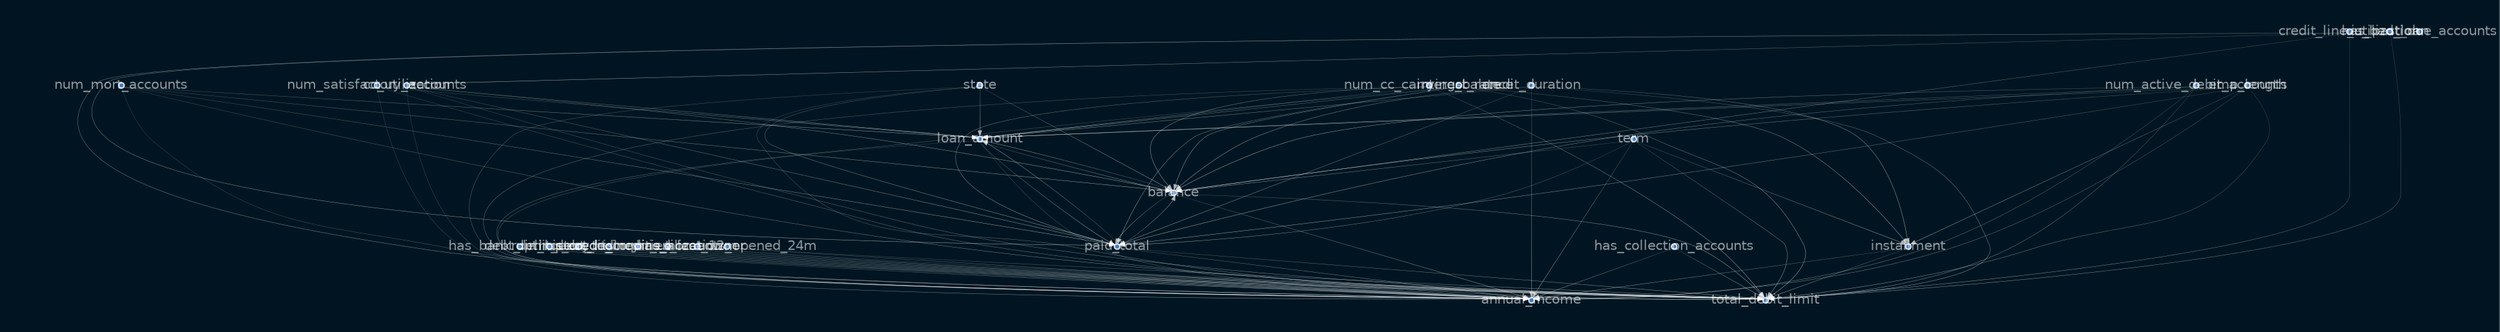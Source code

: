 digraph {
	graph [bb="0,0,1742.7,204",
		bgcolor="#001521",
		dpi=300,
		fontcolor="#FFFFFFD9",
		fontname=Helvetica,
		overlap=scale,
		pad="0.8,0.3",
		scale=0.5,
		splines=True
	];
	node [label="\N"];
	emp_length	[color="#FFFFFFD9",
		fillcolor="#4a90e2d9",
		fixedsize=True,
		fontcolor="#FFFFFF8c",
		fontname=Helvetica,
		fontsize=10,
		height=0.055556,
		label="emp_length",
		penwidth=1,
		pos="1612.7,162",
		shape=circle,
		style=filled,
		width=0.055556];
	annual_income	[color="#FFFFFFD9",
		fillcolor="#4a90e2d9",
		fixedsize=True,
		fontcolor="#FFFFFF8c",
		fontname=Helvetica,
		fontsize=10,
		height=0.055556,
		label="annual_income",
		penwidth=1,
		pos="1080.7,2",
		shape=circle,
		style=filled,
		width=0.055556];
	emp_length -> annual_income	[arrowhead=normal,
		arrowsize=0.4,
		color="#ffffff33;0.03:#ffffff36;0.03:#ffffff3a;0.03:#ffffff3e;0.03:#ffffff42;0.03:#ffffff46;0.03:#ffffff4a;0.03:#ffffff4e;0.03:#ffffff52;\
0.03:#ffffff56;0.03:#ffffff5a;0.03:#ffffff5e;0.03:#ffffff62;0.03:#ffffff66;0.03:#ffffff6a;0.03:#ffffff6e;0.03:#ffffff72;0.03:#ffffff76;\
0.03:#ffffff7a;0.03:#ffffff7e;0.03:#ffffff82;0.03:#ffffff86;0.03:#ffffff8a;0.03:#ffffff8e;0.03:#ffffff92;0.03:#ffffff96;0.03:#ffffff9a;\
0.03:#ffffff9e;0.03:#ffffffa2;0.03:#ffffffa6;0.03:#ffffffaa;0.03",
		origin=learned,
		penwidth=0.25,
		pos="e,1082.7,2.9658 1611.4,160.01 1598.3,150.26 1490.7,71.289 1389.7,40 1272.1,3.5698 1119.1,2.6769 1086.8,2.9219",
		weight=433.6451858106088];
	total_debit_limit	[color="#FFFFFFD9",
		fillcolor="#4a90e2d9",
		fixedsize=True,
		fontcolor="#FFFFFF8c",
		fontname=Helvetica,
		fontsize=10,
		height=0.055556,
		label="total_debit_limit",
		penwidth=1,
		pos="1254.7,2",
		shape=circle,
		style=filled,
		width=0.055556];
	emp_length -> total_debit_limit	[arrowhead=normal,
		arrowsize=0.4,
		color="#ffffff33;0.03:#ffffff36;0.03:#ffffff3a;0.03:#ffffff3e;0.03:#ffffff42;0.03:#ffffff46;0.03:#ffffff4a;0.03:#ffffff4e;0.03:#ffffff52;\
0.03:#ffffff56;0.03:#ffffff5a;0.03:#ffffff5e;0.03:#ffffff62;0.03:#ffffff66;0.03:#ffffff6a;0.03:#ffffff6e;0.03:#ffffff72;0.03:#ffffff76;\
0.03:#ffffff7a;0.03:#ffffff7e;0.03:#ffffff82;0.03:#ffffff86;0.03:#ffffff8a;0.03:#ffffff8e;0.03:#ffffff92;0.03:#ffffff96;0.03:#ffffff9a;\
0.03:#ffffff9e;0.03:#ffffffa2;0.03:#ffffffa6;0.03:#ffffffaa;0.03",
		origin=learned,
		penwidth=0.25,
		pos="e,1256.7,3.1875 1613.7,159.9 1618.2,154.93 1635.8,134.18 1626.7,120 1580.5,48.048 1533.2,65.862 1451.7,40 1378.6,16.814 1285.4,6.1313 \
1260.8,3.6044",
		weight=24.38518547642241];
	loan_amount	[color="#FFFFFFD9",
		fillcolor="#4a90e2d9",
		fixedsize=True,
		fontcolor="#FFFFFF8c",
		fontname=Helvetica,
		fontsize=10,
		height=0.055556,
		label="loan_amount",
		penwidth=1,
		pos="670.69,122",
		shape=circle,
		style=filled,
		width=0.055556];
	emp_length -> loan_amount	[arrowhead=normal,
		arrowsize=0.4,
		color="#ffffff33;0.03:#ffffff36;0.03:#ffffff3a;0.03:#ffffff3e;0.03:#ffffff42;0.03:#ffffff46;0.03:#ffffff4a;0.03:#ffffff4e;0.03:#ffffff52;\
0.03:#ffffff56;0.03:#ffffff5a;0.03:#ffffff5e;0.03:#ffffff62;0.03:#ffffff66;0.03:#ffffff6a;0.03:#ffffff6e;0.03:#ffffff72;0.03:#ffffff76;\
0.03:#ffffff7a;0.03:#ffffff7e;0.03:#ffffff82;0.03:#ffffff86;0.03:#ffffff8a;0.03:#ffffff8e;0.03:#ffffff92;0.03:#ffffff96;0.03:#ffffff9a;\
0.03:#ffffff9e;0.03:#ffffffa2;0.03:#ffffffa6;0.03:#ffffffaa;0.03",
		origin=learned,
		penwidth=0.25,
		pos="e,672.39,123.07 1610.9,160.93 1567.7,159.18 755.03,126.4 676.74,123.24",
		weight=1.6664970613272239];
	installment	[color="#FFFFFFD9",
		fillcolor="#4a90e2d9",
		fixedsize=True,
		fontcolor="#FFFFFF8c",
		fontname=Helvetica,
		fontsize=10,
		height=0.055556,
		label="installment",
		penwidth=1,
		pos="1360.7,42",
		shape=circle,
		style=filled,
		width=0.055556];
	emp_length -> installment	[arrowhead=normal,
		arrowsize=0.4,
		color="#ffffff33;0.03:#ffffff36;0.03:#ffffff3a;0.03:#ffffff3e;0.03:#ffffff42;0.03:#ffffff46;0.03:#ffffff4a;0.03:#ffffff4e;0.03:#ffffff52;\
0.03:#ffffff56;0.03:#ffffff5a;0.03:#ffffff5e;0.03:#ffffff62;0.03:#ffffff66;0.03:#ffffff6a;0.03:#ffffff6e;0.03:#ffffff72;0.03:#ffffff76;\
0.03:#ffffff7a;0.03:#ffffff7e;0.03:#ffffff82;0.03:#ffffff86;0.03:#ffffff8a;0.03:#ffffff8e;0.03:#ffffff92;0.03:#ffffff96;0.03:#ffffff9a;\
0.03:#ffffff9e;0.03:#ffffffa2;0.03:#ffffffa6;0.03:#ffffffaa;0.03",
		origin=learned,
		penwidth=0.25,
		pos="e,1362.2,43.686 1611.1,160.25 1591.6,151.12 1400.9,61.814 1366.1,45.539",
		weight=1.0125314699007222];
	balance	[color="#FFFFFFD9",
		fillcolor="#4a90e2d9",
		fixedsize=True,
		fontcolor="#FFFFFF8c",
		fontname=Helvetica,
		fontsize=10,
		height=0.055556,
		label="balance",
		penwidth=1,
		pos="814.69,82",
		shape=circle,
		style=filled,
		width=0.055556];
	emp_length -> balance	[arrowhead=normal,
		arrowsize=0.4,
		color="#ffffff33;0.03:#ffffff36;0.03:#ffffff3a;0.03:#ffffff3e;0.03:#ffffff42;0.03:#ffffff46;0.03:#ffffff4a;0.03:#ffffff4e;0.03:#ffffff52;\
0.03:#ffffff56;0.03:#ffffff5a;0.03:#ffffff5e;0.03:#ffffff62;0.03:#ffffff66;0.03:#ffffff6a;0.03:#ffffff6e;0.03:#ffffff72;0.03:#ffffff76;\
0.03:#ffffff7a;0.03:#ffffff7e;0.03:#ffffff82;0.03:#ffffff86;0.03:#ffffff8a;0.03:#ffffff8e;0.03:#ffffff92;0.03:#ffffff96;0.03:#ffffff9a;\
0.03:#ffffff9e;0.03:#ffffffa2;0.03:#ffffffa6;0.03:#ffffffaa;0.03",
		origin=learned,
		penwidth=0.25,
		pos="e,816.3,83.227 1611,160.9 1588.4,159.49 1343.1,144.04 1145.7,124 1013.9,110.62 853.33,88.413 820.65,83.839",
		weight=-2.6681572726656277];
	paid_total	[color="#FFFFFFD9",
		fillcolor="#4a90e2d9",
		fixedsize=True,
		fontcolor="#FFFFFF8c",
		fontname=Helvetica,
		fontsize=10,
		height=0.055556,
		label="paid_total",
		penwidth=1,
		pos="772.69,42",
		shape=circle,
		style=filled,
		width=0.055556];
	emp_length -> paid_total	[arrowhead=normal,
		arrowsize=0.4,
		color="#ffffff33;0.03:#ffffff36;0.03:#ffffff3a;0.03:#ffffff3e;0.03:#ffffff42;0.03:#ffffff46;0.03:#ffffff4a;0.03:#ffffff4e;0.03:#ffffff52;\
0.03:#ffffff56;0.03:#ffffff5a;0.03:#ffffff5e;0.03:#ffffff62;0.03:#ffffff66;0.03:#ffffff6a;0.03:#ffffff6e;0.03:#ffffff72;0.03:#ffffff76;\
0.03:#ffffff7a;0.03:#ffffff7e;0.03:#ffffff82;0.03:#ffffff86;0.03:#ffffff8a;0.03:#ffffff8e;0.03:#ffffff92;0.03:#ffffff96;0.03:#ffffff9a;\
0.03:#ffffff9e;0.03:#ffffffa2;0.03:#ffffffa6;0.03:#ffffffaa;0.03",
		origin=learned,
		penwidth=0.25,
		pos="e,774.61,43.214 1611.1,160.74 1587.2,156.87 1304.6,111.23 1075.7,80 956.56,63.745 810.6,47.241 778.93,43.697",
		weight=-2.6705924498798526];
	loan_amount -> annual_income	[arrowhead=normal,
		arrowsize=0.4,
		color="#ffffff33;0.03:#ffffff36;0.03:#ffffff3a;0.03:#ffffff3e;0.03:#ffffff42;0.03:#ffffff46;0.03:#ffffff4a;0.03:#ffffff4e;0.03:#ffffff52;\
0.03:#ffffff56;0.03:#ffffff5a;0.03:#ffffff5e;0.03:#ffffff62;0.03:#ffffff66;0.03:#ffffff6a;0.03:#ffffff6e;0.03:#ffffff72;0.03:#ffffff76;\
0.03:#ffffff7a;0.03:#ffffff7e;0.03:#ffffff82;0.03:#ffffff86;0.03:#ffffff8a;0.03:#ffffff8e;0.03:#ffffff92;0.03:#ffffff96;0.03:#ffffff9a;\
0.03:#ffffff9e;0.03:#ffffffa2;0.03:#ffffffa6;0.03:#ffffffaa;0.03",
		origin=learned,
		penwidth=0.25,
		pos="e,1078.6,3.0189 668.87,120.9 639.48,119.17 264.34,95.996 317.69,40 345.38,10.931 1003.6,3.7481 1074.5,3.0576",
		weight=3.206986677408219];
	loan_amount -> total_debit_limit	[arrowhead=normal,
		arrowsize=0.4,
		color="#ffffff33;0.03:#ffffff36;0.03:#ffffff3a;0.03:#ffffff3e;0.03:#ffffff42;0.03:#ffffff46;0.03:#ffffff4a;0.03:#ffffff4e;0.03:#ffffff52;\
0.03:#ffffff56;0.03:#ffffff5a;0.03:#ffffff5e;0.03:#ffffff62;0.03:#ffffff66;0.03:#ffffff6a;0.03:#ffffff6e;0.03:#ffffff72;0.03:#ffffff76;\
0.03:#ffffff7a;0.03:#ffffff7e;0.03:#ffffff82;0.03:#ffffff86;0.03:#ffffff8a;0.03:#ffffff8e;0.03:#ffffff92;0.03:#ffffff96;0.03:#ffffff9a;\
0.03:#ffffff9e;0.03:#ffffffa2;0.03:#ffffffa6;0.03:#ffffffaa;0.03",
		origin=learned,
		penwidth=0.25,
		pos="e,1252.9,2.9763 671.43,119.95 677.17,111.88 715.73,59.489 761.69,40 855.46,0.22883 1199.1,2.3999 1248.7,2.9273",
		weight=4.708907073826453];
	loan_amount -> balance	[arrowhead=normal,
		arrowsize=0.4,
		color="#ffffff33;0.03:#ffffff36;0.03:#ffffff3a;0.03:#ffffff3e;0.03:#ffffff42;0.03:#ffffff46;0.03:#ffffff4a;0.03:#ffffff4e;0.03:#ffffff52;\
0.03:#ffffff56;0.03:#ffffff5a;0.03:#ffffff5e;0.03:#ffffff62;0.03:#ffffff66;0.03:#ffffff6a;0.03:#ffffff6e;0.03:#ffffff72;0.03:#ffffff76;\
0.03:#ffffff7a;0.03:#ffffff7e;0.03:#ffffff82;0.03:#ffffff86;0.03:#ffffff8a;0.03:#ffffff8e;0.03:#ffffff92;0.03:#ffffff96;0.03:#ffffff9a;\
0.03:#ffffff9e;0.03:#ffffffa2;0.03:#ffffffa6;0.03:#ffffffaa;0.03",
		origin=learned,
		penwidth=0.25,
		pos="e,812.81,83.203 671.57,120.21 684.02,115.31 782.73,89.245 808.82,83.942",
		weight=1.0168577317070862];
	loan_amount -> paid_total	[arrowhead=normal,
		arrowsize=0.4,
		color="#ffffff33;0.03:#ffffff36;0.03:#ffffff3a;0.03:#ffffff3e;0.03:#ffffff42;0.03:#ffffff46;0.03:#ffffff4a;0.03:#ffffff4e;0.03:#ffffff52;\
0.03:#ffffff56;0.03:#ffffff5a;0.03:#ffffff5e;0.03:#ffffff62;0.03:#ffffff66;0.03:#ffffff6a;0.03:#ffffff6e;0.03:#ffffff72;0.03:#ffffff76;\
0.03:#ffffff7a;0.03:#ffffff7e;0.03:#ffffff82;0.03:#ffffff86;0.03:#ffffff8a;0.03:#ffffff8e;0.03:#ffffff92;0.03:#ffffff96;0.03:#ffffff9a;\
0.03:#ffffff9e;0.03:#ffffffa2;0.03:#ffffffa6;0.03:#ffffffaa;0.03",
		origin=learned,
		penwidth=0.25,
		pos="e,771,43.431 670.36,119.9 675,111.46 745.78,57.151 767.21,45.287",
		weight=0.9930251994755188];
	installment -> annual_income	[arrowhead=normal,
		arrowsize=0.4,
		color="#ffffff33;0.03:#ffffff36;0.03:#ffffff3a;0.03:#ffffff3e;0.03:#ffffff42;0.03:#ffffff46;0.03:#ffffff4a;0.03:#ffffff4e;0.03:#ffffff52;\
0.03:#ffffff56;0.03:#ffffff5a;0.03:#ffffff5e;0.03:#ffffff62;0.03:#ffffff66;0.03:#ffffff6a;0.03:#ffffff6e;0.03:#ffffff72;0.03:#ffffff76;\
0.03:#ffffff7a;0.03:#ffffff7e;0.03:#ffffff82;0.03:#ffffff86;0.03:#ffffff8a;0.03:#ffffff8e;0.03:#ffffff92;0.03:#ffffff96;0.03:#ffffff9a;\
0.03:#ffffff9e;0.03:#ffffffa2;0.03:#ffffffa6;0.03:#ffffffaa;0.03",
		origin=learned,
		penwidth=0.25,
		pos="e,1082.3,3.2208 1358.9,40.757 1337.2,37.817 1125.3,9.0588 1086.7,3.8176",
		weight=91.27825537488087];
	installment -> total_debit_limit	[arrowhead=normal,
		arrowsize=0.4,
		color="#ffffff33;0.03:#ffffff36;0.03:#ffffff3a;0.03:#ffffff3e;0.03:#ffffff42;0.03:#ffffff46;0.03:#ffffff4a;0.03:#ffffff4e;0.03:#ffffff52;\
0.03:#ffffff56;0.03:#ffffff5a;0.03:#ffffff5e;0.03:#ffffff62;0.03:#ffffff66;0.03:#ffffff6a;0.03:#ffffff6e;0.03:#ffffff72;0.03:#ffffff76;\
0.03:#ffffff7a;0.03:#ffffff7e;0.03:#ffffff82;0.03:#ffffff86;0.03:#ffffff8a;0.03:#ffffff8e;0.03:#ffffff92;0.03:#ffffff96;0.03:#ffffff9a;\
0.03:#ffffff9e;0.03:#ffffffa2;0.03:#ffffffa6;0.03:#ffffffaa;0.03",
		origin=learned,
		penwidth=0.25,
		pos="e,1256.3,3.5723 1359.2,40.463 1348.2,36.521 1279.8,12.02 1260.1,4.9238",
		weight=-28.366440603632736];
	balance -> annual_income	[arrowhead=normal,
		arrowsize=0.4,
		color="#ffffff33;0.03:#ffffff36;0.03:#ffffff3a;0.03:#ffffff3e;0.03:#ffffff42;0.03:#ffffff46;0.03:#ffffff4a;0.03:#ffffff4e;0.03:#ffffff52;\
0.03:#ffffff56;0.03:#ffffff5a;0.03:#ffffff5e;0.03:#ffffff62;0.03:#ffffff66;0.03:#ffffff6a;0.03:#ffffff6e;0.03:#ffffff72;0.03:#ffffff76;\
0.03:#ffffff7a;0.03:#ffffff7e;0.03:#ffffff82;0.03:#ffffff86;0.03:#ffffff8a;0.03:#ffffff8e;0.03:#ffffff92;0.03:#ffffff96;0.03:#ffffff9a;\
0.03:#ffffff9e;0.03:#ffffffa2;0.03:#ffffffa6;0.03:#ffffffaa;0.03",
		origin=learned,
		penwidth=0.25,
		pos="e,1079.1,3.4568 816.12,80.58 835.14,75.003 1037.9,15.534 1074.9,4.6915",
		weight=-4.32409191857486];
	balance -> total_debit_limit	[arrowhead=normal,
		arrowsize=0.4,
		color="#ffffff33;0.03:#ffffff36;0.03:#ffffff3a;0.03:#ffffff3e;0.03:#ffffff42;0.03:#ffffff46;0.03:#ffffff4a;0.03:#ffffff4e;0.03:#ffffff52;\
0.03:#ffffff56;0.03:#ffffff5a;0.03:#ffffff5e;0.03:#ffffff62;0.03:#ffffff66;0.03:#ffffff6a;0.03:#ffffff6e;0.03:#ffffff72;0.03:#ffffff76;\
0.03:#ffffff7a;0.03:#ffffff7e;0.03:#ffffff82;0.03:#ffffff86;0.03:#ffffff8a;0.03:#ffffff8e;0.03:#ffffff92;0.03:#ffffff96;0.03:#ffffff9a;\
0.03:#ffffff9e;0.03:#ffffffa2;0.03:#ffffffa6;0.03:#ffffffaa;0.03",
		origin=learned,
		penwidth=0.25,
		pos="e,1253.4,4.3109 816.63,80.953 842.6,80.304 1121.4,72.705 1197.7,44 1220,35.585 1241.6,16.022 1250.4,7.3141",
		weight=-3.1917609313366517];
	balance -> loan_amount	[arrowhead=normal,
		arrowsize=0.4,
		color="#ffffff33;0.03:#ffffff36;0.03:#ffffff3a;0.03:#ffffff3e;0.03:#ffffff42;0.03:#ffffff46;0.03:#ffffff4a;0.03:#ffffff4e;0.03:#ffffff52;\
0.03:#ffffff56;0.03:#ffffff5a;0.03:#ffffff5e;0.03:#ffffff62;0.03:#ffffff66;0.03:#ffffff6a;0.03:#ffffff6e;0.03:#ffffff72;0.03:#ffffff76;\
0.03:#ffffff7a;0.03:#ffffff7e;0.03:#ffffff82;0.03:#ffffff86;0.03:#ffffff8a;0.03:#ffffff8e;0.03:#ffffff92;0.03:#ffffff96;0.03:#ffffff9a;\
0.03:#ffffff9e;0.03:#ffffffa2;0.03:#ffffffa6;0.03:#ffffffaa;0.03",
		origin=learned,
		penwidth=0.25,
		pos="e,672.34,120.83 813.6,83.87 800.35,88.956 702.42,114.81 676.52,120.07",
		weight=0.9447478700254546];
	balance -> paid_total	[arrowhead=normal,
		arrowsize=0.4,
		color="#ffffff33;0.03:#ffffff36;0.03:#ffffff3a;0.03:#ffffff3e;0.03:#ffffff42;0.03:#ffffff46;0.03:#ffffff4a;0.03:#ffffff4e;0.03:#ffffff52;\
0.03:#ffffff56;0.03:#ffffff5a;0.03:#ffffff5e;0.03:#ffffff62;0.03:#ffffff66;0.03:#ffffff6a;0.03:#ffffff6e;0.03:#ffffff72;0.03:#ffffff76;\
0.03:#ffffff7a;0.03:#ffffff7e;0.03:#ffffff82;0.03:#ffffff86;0.03:#ffffff8a;0.03:#ffffff8e;0.03:#ffffff92;0.03:#ffffff96;0.03:#ffffff9a;\
0.03:#ffffff9e;0.03:#ffffffa2;0.03:#ffffffa6;0.03:#ffffffaa;0.03",
		origin=learned,
		penwidth=0.25,
		pos="e,771.44,43.842 812.93,80.671 803.91,77.805 779.78,56.927 773.14,47.545",
		weight=-0.9764665220651348];
	paid_total -> annual_income	[arrowhead=normal,
		arrowsize=0.4,
		color="#ffffff33;0.03:#ffffff36;0.03:#ffffff3a;0.03:#ffffff3e;0.03:#ffffff42;0.03:#ffffff46;0.03:#ffffff4a;0.03:#ffffff4e;0.03:#ffffff52;\
0.03:#ffffff56;0.03:#ffffff5a;0.03:#ffffff5e;0.03:#ffffff62;0.03:#ffffff66;0.03:#ffffff6a;0.03:#ffffff6e;0.03:#ffffff72;0.03:#ffffff76;\
0.03:#ffffff7a;0.03:#ffffff7e;0.03:#ffffff82;0.03:#ffffff86;0.03:#ffffff8a;0.03:#ffffff8e;0.03:#ffffff92;0.03:#ffffff96;0.03:#ffffff9a;\
0.03:#ffffff9e;0.03:#ffffffa2;0.03:#ffffffa6;0.03:#ffffffaa;0.03",
		origin=learned,
		penwidth=0.25,
		pos="e,1078.9,3.2226 774.34,40.796 796.46,38.067 1033.1,8.8683 1074.5,3.7603",
		weight=-3.798500527404124];
	paid_total -> total_debit_limit	[arrowhead=normal,
		arrowsize=0.4,
		color="#ffffff33;0.03:#ffffff36;0.03:#ffffff3a;0.03:#ffffff3e;0.03:#ffffff42;0.03:#ffffff46;0.03:#ffffff4a;0.03:#ffffff4e;0.03:#ffffff52;\
0.03:#ffffff56;0.03:#ffffff5a;0.03:#ffffff5e;0.03:#ffffff62;0.03:#ffffff66;0.03:#ffffff6a;0.03:#ffffff6e;0.03:#ffffff72;0.03:#ffffff76;\
0.03:#ffffff7a;0.03:#ffffff7e;0.03:#ffffff82;0.03:#ffffff86;0.03:#ffffff8a;0.03:#ffffff8e;0.03:#ffffff92;0.03:#ffffff96;0.03:#ffffff9a;\
0.03:#ffffff9e;0.03:#ffffffa2;0.03:#ffffffa6;0.03:#ffffffaa;0.03",
		origin=learned,
		penwidth=0.25,
		pos="e,1252.7,3.1579 774.43,40.862 803.8,38.547 1194.7,7.7313 1248.5,3.4841",
		weight=-3.0897623136887296];
	paid_total -> loan_amount	[arrowhead=normal,
		arrowsize=0.4,
		color="#ffffff33;0.03:#ffffff36;0.03:#ffffff3a;0.03:#ffffff3e;0.03:#ffffff42;0.03:#ffffff46;0.03:#ffffff4a;0.03:#ffffff4e;0.03:#ffffff52;\
0.03:#ffffff56;0.03:#ffffff5a;0.03:#ffffff5e;0.03:#ffffff62;0.03:#ffffff66;0.03:#ffffff6a;0.03:#ffffff6e;0.03:#ffffff72;0.03:#ffffff76;\
0.03:#ffffff7a;0.03:#ffffff7e;0.03:#ffffff82;0.03:#ffffff86;0.03:#ffffff8a;0.03:#ffffff8e;0.03:#ffffff92;0.03:#ffffff96;0.03:#ffffff9a;\
0.03:#ffffff9e;0.03:#ffffffa2;0.03:#ffffffa6;0.03:#ffffffaa;0.03",
		origin=learned,
		penwidth=0.25,
		pos="e,672.54,120.5 773.06,44.004 768.94,52.107 697.65,106.82 676.15,118.72",
		weight=0.956580157054108];
	paid_total -> balance	[arrowhead=normal,
		arrowsize=0.4,
		color="#ffffff33;0.03:#ffffff36;0.03:#ffffff3a;0.03:#ffffff3e;0.03:#ffffff42;0.03:#ffffff46;0.03:#ffffff4a;0.03:#ffffff4e;0.03:#ffffff52;\
0.03:#ffffff56;0.03:#ffffff5a;0.03:#ffffff5e;0.03:#ffffff62;0.03:#ffffff66;0.03:#ffffff6a;0.03:#ffffff6e;0.03:#ffffff72;0.03:#ffffff76;\
0.03:#ffffff7a;0.03:#ffffff7e;0.03:#ffffff82;0.03:#ffffff86;0.03:#ffffff8a;0.03:#ffffff8e;0.03:#ffffff92;0.03:#ffffff96;0.03:#ffffff9a;\
0.03:#ffffff9e;0.03:#ffffffa2;0.03:#ffffffa6;0.03:#ffffffaa;0.03",
		origin=learned,
		penwidth=0.25,
		pos="e,815.9,80.34 774.56,43.364 783.69,46.373 807.8,67.261 814.3,76.556",
		weight=-1.0110729495328568];
	state	[color="#FFFFFFD9",
		fillcolor="#4a90e2d9",
		fixedsize=True,
		fontcolor="#FFFFFF8c",
		fontname=Helvetica,
		fontsize=10,
		height=0.055556,
		label="state",
		penwidth=1,
		pos="670.69,162",
		shape=circle,
		style=filled,
		width=0.055556];
	state -> annual_income	[arrowhead=normal,
		arrowsize=0.4,
		color="#ffffff33;0.03:#ffffff36;0.03:#ffffff3a;0.03:#ffffff3e;0.03:#ffffff42;0.03:#ffffff46;0.03:#ffffff4a;0.03:#ffffff4e;0.03:#ffffff52;\
0.03:#ffffff56;0.03:#ffffff5a;0.03:#ffffff5e;0.03:#ffffff62;0.03:#ffffff66;0.03:#ffffff6a;0.03:#ffffff6e;0.03:#ffffff72;0.03:#ffffff76;\
0.03:#ffffff7a;0.03:#ffffff7e;0.03:#ffffff82;0.03:#ffffff86;0.03:#ffffff8a;0.03:#ffffff8e;0.03:#ffffff92;0.03:#ffffff96;0.03:#ffffff9a;\
0.03:#ffffff9e;0.03:#ffffffa2;0.03:#ffffffa6;0.03:#ffffffaa;0.03",
		origin=learned,
		penwidth=0.25,
		pos="e,1078.5,3.0175 668.97,160.94 643.84,159.99 350.77,148.42 322.69,124 293.88,98.943 278.34,67.633 304.69,40 332.86,10.448 1002.2,\
3.696 1074.4,3.0534",
		weight=-106.12335300107677];
	state -> total_debit_limit	[arrowhead=normal,
		arrowsize=0.4,
		color="#ffffff33;0.03:#ffffff36;0.03:#ffffff3a;0.03:#ffffff3e;0.03:#ffffff42;0.03:#ffffff46;0.03:#ffffff4a;0.03:#ffffff4e;0.03:#ffffff52;\
0.03:#ffffff56;0.03:#ffffff5a;0.03:#ffffff5e;0.03:#ffffff62;0.03:#ffffff66;0.03:#ffffff6a;0.03:#ffffff6e;0.03:#ffffff72;0.03:#ffffff76;\
0.03:#ffffff7a;0.03:#ffffff7e;0.03:#ffffff82;0.03:#ffffff86;0.03:#ffffff8a;0.03:#ffffff8e;0.03:#ffffff92;0.03:#ffffff96;0.03:#ffffff9a;\
0.03:#ffffff9e;0.03:#ffffffa2;0.03:#ffffffa6;0.03:#ffffffaa;0.03",
		origin=learned,
		penwidth=0.25,
		pos="e,1252.8,2.9602 668.6,160.87 648.25,159.6 486.06,148.54 506.69,120 573.04,28.185 637.58,62.076 748.69,40 950.84,-0.16478 1206.2,\
2.1824 1248.6,2.8828",
		weight=-5.0978152587979695];
	state -> loan_amount	[arrowhead=normal,
		arrowsize=0.4,
		color="#ffffff33;0.03:#ffffff36;0.03:#ffffff3a;0.03:#ffffff3e;0.03:#ffffff42;0.03:#ffffff46;0.03:#ffffff4a;0.03:#ffffff4e;0.03:#ffffff52;\
0.03:#ffffff56;0.03:#ffffff5a;0.03:#ffffff5e;0.03:#ffffff62;0.03:#ffffff66;0.03:#ffffff6a;0.03:#ffffff6e;0.03:#ffffff72;0.03:#ffffff76;\
0.03:#ffffff7a;0.03:#ffffff7e;0.03:#ffffff82;0.03:#ffffff86;0.03:#ffffff8a;0.03:#ffffff8e;0.03:#ffffff92;0.03:#ffffff96;0.03:#ffffff9a;\
0.03:#ffffff9e;0.03:#ffffffa2;0.03:#ffffffa6;0.03:#ffffffaa;0.03",
		origin=learned,
		penwidth=0.25,
		pos="e,670.69,124.31 670.69,159.74 670.69,154.91 670.69,137.49 670.69,128.48",
		weight=1.1963642260205294];
	state -> balance	[arrowhead=normal,
		arrowsize=0.4,
		color="#ffffff33;0.03:#ffffff36;0.03:#ffffff3a;0.03:#ffffff3e;0.03:#ffffff42;0.03:#ffffff46;0.03:#ffffff4a;0.03:#ffffff4e;0.03:#ffffff52;\
0.03:#ffffff56;0.03:#ffffff5a;0.03:#ffffff5e;0.03:#ffffff62;0.03:#ffffff66;0.03:#ffffff6a;0.03:#ffffff6e;0.03:#ffffff72;0.03:#ffffff76;\
0.03:#ffffff7a;0.03:#ffffff7e;0.03:#ffffff82;0.03:#ffffff86;0.03:#ffffff8a;0.03:#ffffff8e;0.03:#ffffff92;0.03:#ffffff96;0.03:#ffffff9a;\
0.03:#ffffff9e;0.03:#ffffffa2;0.03:#ffffffa6;0.03:#ffffffaa;0.03",
		origin=learned,
		penwidth=0.25,
		pos="e,813.24,83.785 671.93,160.33 684.3,153.63 785.2,98.971 809.46,85.832",
		weight=-2.2216608276295085];
	state -> paid_total	[arrowhead=normal,
		arrowsize=0.4,
		color="#ffffff33;0.03:#ffffff36;0.03:#ffffff3a;0.03:#ffffff3e;0.03:#ffffff42;0.03:#ffffff46;0.03:#ffffff4a;0.03:#ffffff4e;0.03:#ffffff52;\
0.03:#ffffff56;0.03:#ffffff5a;0.03:#ffffff5e;0.03:#ffffff62;0.03:#ffffff66;0.03:#ffffff6a;0.03:#ffffff6e;0.03:#ffffff72;0.03:#ffffff76;\
0.03:#ffffff7a;0.03:#ffffff7e;0.03:#ffffff82;0.03:#ffffff86;0.03:#ffffff8a;0.03:#ffffff8e;0.03:#ffffff92;0.03:#ffffff96;0.03:#ffffff9a;\
0.03:#ffffff9e;0.03:#ffffffa2;0.03:#ffffffa6;0.03:#ffffffaa;0.03",
		origin=learned,
		penwidth=0.25,
		pos="e,771.08,43.416 668.67,160.86 649.01,159.44 492.34,147.25 512.69,120 520.88,109.03 728.76,54.446 766.75,44.542",
		weight=-2.22935346767303];
	debt_to_income	[color="#FFFFFFD9",
		fillcolor="#4a90e2d9",
		fixedsize=True,
		fontcolor="#FFFFFF8c",
		fontname=Helvetica,
		fontsize=10,
		height=0.055556,
		label="debt_to_income",
		penwidth=1,
		pos="394.69,42",
		shape=circle,
		style=filled,
		width=0.055556];
	debt_to_income -> annual_income	[arrowhead=normal,
		arrowsize=0.4,
		color="#ffffff33;0.03:#ffffff36;0.03:#ffffff3a;0.03:#ffffff3e;0.03:#ffffff42;0.03:#ffffff46;0.03:#ffffff4a;0.03:#ffffff4e;0.03:#ffffff52;\
0.03:#ffffff56;0.03:#ffffff5a;0.03:#ffffff5e;0.03:#ffffff62;0.03:#ffffff66;0.03:#ffffff6a;0.03:#ffffff6e;0.03:#ffffff72;0.03:#ffffff76;\
0.03:#ffffff7a;0.03:#ffffff7e;0.03:#ffffff82;0.03:#ffffff86;0.03:#ffffff8a;0.03:#ffffff8e;0.03:#ffffff92;0.03:#ffffff96;0.03:#ffffff9a;\
0.03:#ffffff9e;0.03:#ffffffa2;0.03:#ffffffa6;0.03:#ffffffaa;0.03",
		origin=learned,
		penwidth=0.25,
		pos="e,1079,3.069 396.55,40.81 398.74,40.592 402.47,40.234 405.69,40 683.52,19.763 1026.4,5.2459 1074.9,3.2383",
		weight=-998.8975788486205];
	debt_to_income -> total_debit_limit	[arrowhead=normal,
		arrowsize=0.4,
		color="#ffffff33;0.03:#ffffff36;0.03:#ffffff3a;0.03:#ffffff3e;0.03:#ffffff42;0.03:#ffffff46;0.03:#ffffff4a;0.03:#ffffff4e;0.03:#ffffff52;\
0.03:#ffffff56;0.03:#ffffff5a;0.03:#ffffff5e;0.03:#ffffff62;0.03:#ffffff66;0.03:#ffffff6a;0.03:#ffffff6e;0.03:#ffffff72;0.03:#ffffff76;\
0.03:#ffffff7a;0.03:#ffffff7e;0.03:#ffffff82;0.03:#ffffff86;0.03:#ffffff8a;0.03:#ffffff8e;0.03:#ffffff92;0.03:#ffffff96;0.03:#ffffff9a;\
0.03:#ffffff9e;0.03:#ffffffa2;0.03:#ffffffa6;0.03:#ffffffaa;0.03",
		origin=learned,
		penwidth=0.25,
		pos="e,1253,3.0434 396.55,40.803 398.74,40.579 402.47,40.216 405.69,40 757.92,16.327 1193.4,4.583 1248.8,3.1499",
		weight=51.247292059791725];
	num_satisfactory_accounts	[color="#FFFFFFD9",
		fillcolor="#4a90e2d9",
		fixedsize=True,
		fontcolor="#FFFFFF8c",
		fontname=Helvetica,
		fontsize=10,
		height=0.055556,
		label="num_satisfactory_accounts",
		penwidth=1,
		pos="222.69,162",
		shape=circle,
		style=filled,
		width=0.055556];
	num_satisfactory_accounts -> annual_income	[arrowhead=normal,
		arrowsize=0.4,
		color="#ffffff33;0.03:#ffffff36;0.03:#ffffff3a;0.03:#ffffff3e;0.03:#ffffff42;0.03:#ffffff46;0.03:#ffffff4a;0.03:#ffffff4e;0.03:#ffffff52;\
0.03:#ffffff56;0.03:#ffffff5a;0.03:#ffffff5e;0.03:#ffffff62;0.03:#ffffff66;0.03:#ffffff6a;0.03:#ffffff6e;0.03:#ffffff72;0.03:#ffffff76;\
0.03:#ffffff7a;0.03:#ffffff7e;0.03:#ffffff82;0.03:#ffffff86;0.03:#ffffff8a;0.03:#ffffff8e;0.03:#ffffff92;0.03:#ffffff96;0.03:#ffffff9a;\
0.03:#ffffff9e;0.03:#ffffffa2;0.03:#ffffffa6;0.03:#ffffffaa;0.03",
		origin=learned,
		penwidth=0.25,
		pos="e,1078.6,2.9875 222.85,159.96 224.46,149.77 238.98,67.382 289.69,40 362.78,0.5301 1003,2.6087 1074.2,2.964",
		weight=638.2688873829345];
	num_satisfactory_accounts -> total_debit_limit	[arrowhead=normal,
		arrowsize=0.4,
		color="#ffffff33;0.03:#ffffff36;0.03:#ffffff3a;0.03:#ffffff3e;0.03:#ffffff42;0.03:#ffffff46;0.03:#ffffff4a;0.03:#ffffff4e;0.03:#ffffff52;\
0.03:#ffffff56;0.03:#ffffff5a;0.03:#ffffff5e;0.03:#ffffff62;0.03:#ffffff66;0.03:#ffffff6a;0.03:#ffffff6e;0.03:#ffffff72;0.03:#ffffff76;\
0.03:#ffffff7a;0.03:#ffffff7e;0.03:#ffffff82;0.03:#ffffff86;0.03:#ffffff8a;0.03:#ffffff8e;0.03:#ffffff92;0.03:#ffffff96;0.03:#ffffff9a;\
0.03:#ffffff9e;0.03:#ffffffa2;0.03:#ffffffa6;0.03:#ffffffaa;0.03",
		origin=learned,
		penwidth=0.25,
		pos="e,1252.7,3.0087 224.12,160.58 240.43,155.78 392.98,111.09 517.69,80 595.1,60.699 613.74,51.546 692.69,40 920,6.7542 1203.4,3.3672 \
1248.5,3.035",
		weight=938.3306744619777];
	num_satisfactory_accounts -> loan_amount	[arrowhead=normal,
		arrowsize=0.4,
		color="#ffffff33;0.03:#ffffff36;0.03:#ffffff3a;0.03:#ffffff3e;0.03:#ffffff42;0.03:#ffffff46;0.03:#ffffff4a;0.03:#ffffff4e;0.03:#ffffff52;\
0.03:#ffffff56;0.03:#ffffff5a;0.03:#ffffff5e;0.03:#ffffff62;0.03:#ffffff66;0.03:#ffffff6a;0.03:#ffffff6e;0.03:#ffffff72;0.03:#ffffff76;\
0.03:#ffffff7a;0.03:#ffffff7e;0.03:#ffffff82;0.03:#ffffff86;0.03:#ffffff8a;0.03:#ffffff8e;0.03:#ffffff92;0.03:#ffffff96;0.03:#ffffff9a;\
0.03:#ffffff9e;0.03:#ffffffa2;0.03:#ffffffa6;0.03:#ffffffaa;0.03",
		origin=learned,
		penwidth=0.25,
		pos="e,668.85,123.15 224.56,160.83 226.74,160.62 230.48,160.28 233.69,160 410.08,144.52 626.62,126.63 664.8,123.48",
		weight=-1.174530291017505];
	num_active_debit_accounts	[color="#FFFFFFD9",
		fillcolor="#4a90e2d9",
		fixedsize=True,
		fontcolor="#FFFFFF8c",
		fontname=Helvetica,
		fontsize=10,
		height=0.055556,
		label="num_active_debit_accounts",
		penwidth=1,
		pos="1574.7,162",
		shape=circle,
		style=filled,
		width=0.055556];
	num_active_debit_accounts -> annual_income	[arrowhead=normal,
		arrowsize=0.4,
		color="#ffffff33;0.03:#ffffff36;0.03:#ffffff3a;0.03:#ffffff3e;0.03:#ffffff42;0.03:#ffffff46;0.03:#ffffff4a;0.03:#ffffff4e;0.03:#ffffff52;\
0.03:#ffffff56;0.03:#ffffff5a;0.03:#ffffff5e;0.03:#ffffff62;0.03:#ffffff66;0.03:#ffffff6a;0.03:#ffffff6e;0.03:#ffffff72;0.03:#ffffff76;\
0.03:#ffffff7a;0.03:#ffffff7e;0.03:#ffffff82;0.03:#ffffff86;0.03:#ffffff8a;0.03:#ffffff8e;0.03:#ffffff92;0.03:#ffffff96;0.03:#ffffff9a;\
0.03:#ffffff9e;0.03:#ffffffa2;0.03:#ffffffa6;0.03:#ffffffaa;0.03",
		origin=learned,
		penwidth=0.25,
		pos="e,1082.6,2.9487 1573.5,160.02 1561.7,150.36 1464.8,72.094 1371.7,40 1262.5,2.3417 1118.3,2.3713 1086.9,2.8655",
		weight=0.9978147243945006];
	num_active_debit_accounts -> total_debit_limit	[arrowhead=normal,
		arrowsize=0.4,
		color="#ffffff33;0.03:#ffffff36;0.03:#ffffff3a;0.03:#ffffff3e;0.03:#ffffff42;0.03:#ffffff46;0.03:#ffffff4a;0.03:#ffffff4e;0.03:#ffffff52;\
0.03:#ffffff56;0.03:#ffffff5a;0.03:#ffffff5e;0.03:#ffffff62;0.03:#ffffff66;0.03:#ffffff6a;0.03:#ffffff6e;0.03:#ffffff72;0.03:#ffffff76;\
0.03:#ffffff7a;0.03:#ffffff7e;0.03:#ffffff82;0.03:#ffffff86;0.03:#ffffff8a;0.03:#ffffff8e;0.03:#ffffff92;0.03:#ffffff96;0.03:#ffffff9a;\
0.03:#ffffff9e;0.03:#ffffffa2;0.03:#ffffffa6;0.03:#ffffffaa;0.03",
		origin=learned,
		penwidth=0.25,
		pos="e,1256.6,3.033 1573.9,160.04 1566.4,150.61 1503.9,74.072 1434.7,40 1371.9,9.0669 1284.5,3.9784 1260.8,3.1558",
		weight=626.926915860899];
	num_active_debit_accounts -> loan_amount	[arrowhead=normal,
		arrowsize=0.4,
		color="#ffffff33;0.03:#ffffff36;0.03:#ffffff3a;0.03:#ffffff3e;0.03:#ffffff42;0.03:#ffffff46;0.03:#ffffff4a;0.03:#ffffff4e;0.03:#ffffff52;\
0.03:#ffffff56;0.03:#ffffff5a;0.03:#ffffff5e;0.03:#ffffff62;0.03:#ffffff66;0.03:#ffffff6a;0.03:#ffffff6e;0.03:#ffffff72;0.03:#ffffff76;\
0.03:#ffffff7a;0.03:#ffffff7e;0.03:#ffffff82;0.03:#ffffff86;0.03:#ffffff8a;0.03:#ffffff8e;0.03:#ffffff92;0.03:#ffffff96;0.03:#ffffff9a;\
0.03:#ffffff9e;0.03:#ffffffa2;0.03:#ffffffa6;0.03:#ffffffaa;0.03",
		origin=learned,
		penwidth=0.25,
		pos="e,672.58,123.08 1573,160.93 1531.6,159.19 754.75,126.53 676.95,123.26",
		weight=-2.1409215793121383];
	num_active_debit_accounts -> balance	[arrowhead=normal,
		arrowsize=0.4,
		color="#ffffff33;0.03:#ffffff36;0.03:#ffffff3a;0.03:#ffffff3e;0.03:#ffffff42;0.03:#ffffff46;0.03:#ffffff4a;0.03:#ffffff4e;0.03:#ffffff52;\
0.03:#ffffff56;0.03:#ffffff5a;0.03:#ffffff5e;0.03:#ffffff62;0.03:#ffffff66;0.03:#ffffff6a;0.03:#ffffff6e;0.03:#ffffff72;0.03:#ffffff76;\
0.03:#ffffff7a;0.03:#ffffff7e;0.03:#ffffff82;0.03:#ffffff86;0.03:#ffffff8a;0.03:#ffffff8e;0.03:#ffffff92;0.03:#ffffff96;0.03:#ffffff9a;\
0.03:#ffffff9e;0.03:#ffffffa2;0.03:#ffffffa6;0.03:#ffffffaa;0.03",
		origin=learned,
		penwidth=0.25,
		pos="e,816.04,83.76 1572.8,160.98 1538.8,160.64 1052.9,155.28 914.69,124 876.54,115.37 834.22,93.612 819.81,85.826",
		weight=1.8724845215074086];
	num_active_debit_accounts -> paid_total	[arrowhead=normal,
		arrowsize=0.4,
		color="#ffffff33;0.03:#ffffff36;0.03:#ffffff3a;0.03:#ffffff3e;0.03:#ffffff42;0.03:#ffffff46;0.03:#ffffff4a;0.03:#ffffff4e;0.03:#ffffff52;\
0.03:#ffffff56;0.03:#ffffff5a;0.03:#ffffff5e;0.03:#ffffff62;0.03:#ffffff66;0.03:#ffffff6a;0.03:#ffffff6e;0.03:#ffffff72;0.03:#ffffff76;\
0.03:#ffffff7a;0.03:#ffffff7e;0.03:#ffffff82;0.03:#ffffff86;0.03:#ffffff8a;0.03:#ffffff8e;0.03:#ffffff92;0.03:#ffffff96;0.03:#ffffff9a;\
0.03:#ffffff9e;0.03:#ffffffa2;0.03:#ffffffa6;0.03:#ffffffaa;0.03",
		origin=learned,
		penwidth=0.25,
		pos="e,774.49,43.485 1572.9,160.93 1550.5,160.09 1325.3,151.13 1145.7,124 994.55,101.17 812.96,53.723 778.49,44.553",
		weight=1.7325891481244313];
	num_cc_carrying_balance	[color="#FFFFFFD9",
		fillcolor="#4a90e2d9",
		fixedsize=True,
		fontcolor="#FFFFFF8c",
		fontname=Helvetica,
		fontsize=10,
		height=0.055556,
		label="num_cc_carrying_balance",
		penwidth=1,
		pos="1004.7,162",
		shape=circle,
		style=filled,
		width=0.055556];
	num_cc_carrying_balance -> annual_income	[arrowhead=normal,
		arrowsize=0.4,
		color="#ffffff33;0.03:#ffffff36;0.03:#ffffff3a;0.03:#ffffff3e;0.03:#ffffff42;0.03:#ffffff46;0.03:#ffffff4a;0.03:#ffffff4e;0.03:#ffffff52;\
0.03:#ffffff56;0.03:#ffffff5a;0.03:#ffffff5e;0.03:#ffffff62;0.03:#ffffff66;0.03:#ffffff6a;0.03:#ffffff6e;0.03:#ffffff72;0.03:#ffffff76;\
0.03:#ffffff7a;0.03:#ffffff7e;0.03:#ffffff82;0.03:#ffffff86;0.03:#ffffff8a;0.03:#ffffff8e;0.03:#ffffff92;0.03:#ffffff96;0.03:#ffffff9a;\
0.03:#ffffff9e;0.03:#ffffffa2;0.03:#ffffffa6;0.03:#ffffffaa;0.03",
		origin=learned,
		penwidth=0.25,
		pos="e,1078.6,3.0183 1002.9,160.98 961.57,160.49 206.78,150.07 311.69,40 339.6,10.708 1003,3.7241 1074.5,3.0557",
		weight=151.36938674239133];
	num_cc_carrying_balance -> total_debit_limit	[arrowhead=normal,
		arrowsize=0.4,
		color="#ffffff33;0.03:#ffffff36;0.03:#ffffff3a;0.03:#ffffff3e;0.03:#ffffff42;0.03:#ffffff46;0.03:#ffffff4a;0.03:#ffffff4e;0.03:#ffffff52;\
0.03:#ffffff56;0.03:#ffffff5a;0.03:#ffffff5e;0.03:#ffffff62;0.03:#ffffff66;0.03:#ffffff6a;0.03:#ffffff6e;0.03:#ffffff72;0.03:#ffffff76;\
0.03:#ffffff7a;0.03:#ffffff7e;0.03:#ffffff82;0.03:#ffffff86;0.03:#ffffff8a;0.03:#ffffff8e;0.03:#ffffff92;0.03:#ffffff96;0.03:#ffffff9a;\
0.03:#ffffff9e;0.03:#ffffffa2;0.03:#ffffffa6;0.03:#ffffffaa;0.03",
		origin=learned,
		penwidth=0.25,
		pos="e,1253.8,4.1306 1006.1,160.41 1020.3,154.52 1136.2,105.5 1215.7,44 1230.4,32.64 1244.6,15.707 1251.1,7.6208",
		weight=440.97666997038766];
	num_cc_carrying_balance -> loan_amount	[arrowhead=normal,
		arrowsize=0.4,
		color="#ffffff33;0.03:#ffffff36;0.03:#ffffff3a;0.03:#ffffff3e;0.03:#ffffff42;0.03:#ffffff46;0.03:#ffffff4a;0.03:#ffffff4e;0.03:#ffffff52;\
0.03:#ffffff56;0.03:#ffffff5a;0.03:#ffffff5e;0.03:#ffffff62;0.03:#ffffff66;0.03:#ffffff6a;0.03:#ffffff6e;0.03:#ffffff72;0.03:#ffffff76;\
0.03:#ffffff7a;0.03:#ffffff7e;0.03:#ffffff82;0.03:#ffffff86;0.03:#ffffff8a;0.03:#ffffff8e;0.03:#ffffff92;0.03:#ffffff96;0.03:#ffffff9a;\
0.03:#ffffff9e;0.03:#ffffffa2;0.03:#ffffffa6;0.03:#ffffffaa;0.03",
		origin=learned,
		penwidth=0.25,
		pos="e,672.34,123.19 1002.9,160.8 978.76,158.05 719.1,128.51 676.57,123.67",
		weight=-2.9417654757194462];
	num_cc_carrying_balance -> balance	[arrowhead=normal,
		arrowsize=0.4,
		color="#ffffff33;0.03:#ffffff36;0.03:#ffffff3a;0.03:#ffffff3e;0.03:#ffffff42;0.03:#ffffff46;0.03:#ffffff4a;0.03:#ffffff4e;0.03:#ffffff52;\
0.03:#ffffff56;0.03:#ffffff5a;0.03:#ffffff5e;0.03:#ffffff62;0.03:#ffffff66;0.03:#ffffff6a;0.03:#ffffff6e;0.03:#ffffff72;0.03:#ffffff76;\
0.03:#ffffff7a;0.03:#ffffff7e;0.03:#ffffff82;0.03:#ffffff86;0.03:#ffffff8a;0.03:#ffffff8e;0.03:#ffffff92;0.03:#ffffff96;0.03:#ffffff9a;\
0.03:#ffffff9e;0.03:#ffffffa2;0.03:#ffffffa6;0.03:#ffffffaa;0.03",
		origin=learned,
		penwidth=0.25,
		pos="e,813.58,84.155 1002.7,160.97 983.44,160.66 828.37,157.16 800.69,124 791.41,112.89 804,95.303 810.82,87.265",
		weight=2.5043700160233002];
	num_cc_carrying_balance -> paid_total	[arrowhead=normal,
		arrowsize=0.4,
		color="#ffffff33;0.03:#ffffff36;0.03:#ffffff3a;0.03:#ffffff3e;0.03:#ffffff42;0.03:#ffffff46;0.03:#ffffff4a;0.03:#ffffff4e;0.03:#ffffff52;\
0.03:#ffffff56;0.03:#ffffff5a;0.03:#ffffff5e;0.03:#ffffff62;0.03:#ffffff66;0.03:#ffffff6a;0.03:#ffffff6e;0.03:#ffffff72;0.03:#ffffff76;\
0.03:#ffffff7a;0.03:#ffffff7e;0.03:#ffffff82;0.03:#ffffff86;0.03:#ffffff8a;0.03:#ffffff8e;0.03:#ffffff92;0.03:#ffffff96;0.03:#ffffff9a;\
0.03:#ffffff9e;0.03:#ffffffa2;0.03:#ffffffa6;0.03:#ffffffaa;0.03",
		origin=learned,
		penwidth=0.25,
		pos="e,770.96,43.405 1003,160.95 977.79,160.25 684.35,151.45 659.69,124 623.24,83.433 739.15,51.379 766.87,44.41",
		weight=2.2736674994527437];
	num_mort_accounts	[color="#FFFFFFD9",
		fillcolor="#4a90e2d9",
		fixedsize=True,
		fontcolor="#FFFFFF8c",
		fontname=Helvetica,
		fontsize=10,
		height=0.055556,
		label="num_mort_accounts",
		penwidth=1,
		pos="32.687,162",
		shape=circle,
		style=filled,
		width=0.055556];
	num_mort_accounts -> annual_income	[arrowhead=normal,
		arrowsize=0.4,
		color="#ffffff33;0.03:#ffffff36;0.03:#ffffff3a;0.03:#ffffff3e;0.03:#ffffff42;0.03:#ffffff46;0.03:#ffffff4a;0.03:#ffffff4e;0.03:#ffffff52;\
0.03:#ffffff56;0.03:#ffffff5a;0.03:#ffffff5e;0.03:#ffffff62;0.03:#ffffff66;0.03:#ffffff6a;0.03:#ffffff6e;0.03:#ffffff72;0.03:#ffffff76;\
0.03:#ffffff7a;0.03:#ffffff7e;0.03:#ffffff82;0.03:#ffffff86;0.03:#ffffff8a;0.03:#ffffff8e;0.03:#ffffff92;0.03:#ffffff96;0.03:#ffffff9a;\
0.03:#ffffff9e;0.03:#ffffffa2;0.03:#ffffffa6;0.03:#ffffffaa;0.03",
		origin=learned,
		penwidth=0.25,
		pos="e,1078.9,3.0085 33.052,159.79 34.756,154.34 42.463,131.79 56.687,120 138.08,52.537 176.97,60.445 280.69,40 445.21,7.5693 1010,3.4043 \
1074.6,3.0315",
		weight=487.4317657417363];
	num_mort_accounts -> total_debit_limit	[arrowhead=normal,
		arrowsize=0.4,
		color="#ffffff33;0.03:#ffffff36;0.03:#ffffff3a;0.03:#ffffff3e;0.03:#ffffff42;0.03:#ffffff46;0.03:#ffffff4a;0.03:#ffffff4e;0.03:#ffffff52;\
0.03:#ffffff56;0.03:#ffffff5a;0.03:#ffffff5e;0.03:#ffffff62;0.03:#ffffff66;0.03:#ffffff6a;0.03:#ffffff6e;0.03:#ffffff72;0.03:#ffffff76;\
0.03:#ffffff7a;0.03:#ffffff7e;0.03:#ffffff82;0.03:#ffffff86;0.03:#ffffff8a;0.03:#ffffff8e;0.03:#ffffff92;0.03:#ffffff96;0.03:#ffffff9a;\
0.03:#ffffff9e;0.03:#ffffffa2;0.03:#ffffffa6;0.03:#ffffffaa;0.03",
		origin=learned,
		penwidth=0.25,
		pos="e,1252.9,3.0238 34.254,160.62 59.754,154.43 391.46,74.481 663.69,40 904.29,9.5246 1203.3,3.7962 1248.8,3.0848",
		weight=36.39144033278009];
	num_mort_accounts -> loan_amount	[arrowhead=normal,
		arrowsize=0.4,
		color="#ffffff33;0.03:#ffffff36;0.03:#ffffff3a;0.03:#ffffff3e;0.03:#ffffff42;0.03:#ffffff46;0.03:#ffffff4a;0.03:#ffffff4e;0.03:#ffffff52;\
0.03:#ffffff56;0.03:#ffffff5a;0.03:#ffffff5e;0.03:#ffffff62;0.03:#ffffff66;0.03:#ffffff6a;0.03:#ffffff6e;0.03:#ffffff72;0.03:#ffffff76;\
0.03:#ffffff7a;0.03:#ffffff7e;0.03:#ffffff82;0.03:#ffffff86;0.03:#ffffff8a;0.03:#ffffff8e;0.03:#ffffff92;0.03:#ffffff96;0.03:#ffffff9a;\
0.03:#ffffff9e;0.03:#ffffffa2;0.03:#ffffffa6;0.03:#ffffffaa;0.03",
		origin=learned,
		penwidth=0.25,
		pos="e,668.97,123.1 34.517,160.89 69.778,158.79 603.42,127.01 664.92,123.34",
		weight=1.1331683677093731];
	num_mort_accounts -> balance	[arrowhead=normal,
		arrowsize=0.4,
		color="#ffffff33;0.03:#ffffff36;0.03:#ffffff3a;0.03:#ffffff3e;0.03:#ffffff42;0.03:#ffffff46;0.03:#ffffff4a;0.03:#ffffff4e;0.03:#ffffff52;\
0.03:#ffffff56;0.03:#ffffff5a;0.03:#ffffff5e;0.03:#ffffff62;0.03:#ffffff66;0.03:#ffffff6a;0.03:#ffffff6e;0.03:#ffffff72;0.03:#ffffff76;\
0.03:#ffffff7a;0.03:#ffffff7e;0.03:#ffffff82;0.03:#ffffff86;0.03:#ffffff8a;0.03:#ffffff8e;0.03:#ffffff92;0.03:#ffffff96;0.03:#ffffff9a;\
0.03:#ffffff9e;0.03:#ffffffa2;0.03:#ffffffa6;0.03:#ffffffaa;0.03",
		origin=learned,
		penwidth=0.25,
		pos="e,813.06,83.163 34.409,160.83 72.763,157 739.58,90.491 808.88,83.579",
		weight=-1.3857472751500994];
	num_mort_accounts -> paid_total	[arrowhead=normal,
		arrowsize=0.4,
		color="#ffffff33;0.03:#ffffff36;0.03:#ffffff3a;0.03:#ffffff3e;0.03:#ffffff42;0.03:#ffffff46;0.03:#ffffff4a;0.03:#ffffff4e;0.03:#ffffff52;\
0.03:#ffffff56;0.03:#ffffff5a;0.03:#ffffff5e;0.03:#ffffff62;0.03:#ffffff66;0.03:#ffffff6a;0.03:#ffffff6e;0.03:#ffffff72;0.03:#ffffff76;\
0.03:#ffffff7a;0.03:#ffffff7e;0.03:#ffffff82;0.03:#ffffff86;0.03:#ffffff8a;0.03:#ffffff8e;0.03:#ffffff92;0.03:#ffffff96;0.03:#ffffff9a;\
0.03:#ffffff9e;0.03:#ffffffa2;0.03:#ffffffa6;0.03:#ffffffaa;0.03",
		origin=learned,
		penwidth=0.25,
		pos="e,770.9,43.298 34.626,160.71 51.471,158.2 174.77,139.76 274.69,124 477.15,92.058 725.55,50.836 766.77,43.985",
		weight=-1.331299650029005];
	term	[color="#FFFFFFD9",
		fillcolor="#4a90e2d9",
		fixedsize=True,
		fontcolor="#FFFFFF8c",
		fontname=Helvetica,
		fontsize=10,
		height=0.055556,
		label="term",
		penwidth=1,
		pos="1156.7,122",
		shape=circle,
		style=filled,
		width=0.055556];
	term -> annual_income	[arrowhead=normal,
		arrowsize=0.4,
		color="#ffffff33;0.03:#ffffff36;0.03:#ffffff3a;0.03:#ffffff3e;0.03:#ffffff42;0.03:#ffffff46;0.03:#ffffff4a;0.03:#ffffff4e;0.03:#ffffff52;\
0.03:#ffffff56;0.03:#ffffff5a;0.03:#ffffff5e;0.03:#ffffff62;0.03:#ffffff66;0.03:#ffffff6a;0.03:#ffffff6e;0.03:#ffffff72;0.03:#ffffff76;\
0.03:#ffffff7a;0.03:#ffffff7e;0.03:#ffffff82;0.03:#ffffff86;0.03:#ffffff8a;0.03:#ffffff8e;0.03:#ffffff92;0.03:#ffffff96;0.03:#ffffff9a;\
0.03:#ffffff9e;0.03:#ffffffa2;0.03:#ffffffa6;0.03:#ffffffaa;0.03",
		origin=learned,
		penwidth=0.25,
		pos="e,1081.4,4.1679 1155.8,119.67 1148.6,108.38 1096.9,28.14 1083.7,7.7191",
		weight=656.6495954783135];
	term -> total_debit_limit	[arrowhead=normal,
		arrowsize=0.4,
		color="#ffffff33;0.03:#ffffff36;0.03:#ffffff3a;0.03:#ffffff3e;0.03:#ffffff42;0.03:#ffffff46;0.03:#ffffff4a;0.03:#ffffff4e;0.03:#ffffff52;\
0.03:#ffffff56;0.03:#ffffff5a;0.03:#ffffff5e;0.03:#ffffff62;0.03:#ffffff66;0.03:#ffffff6a;0.03:#ffffff6e;0.03:#ffffff72;0.03:#ffffff76;\
0.03:#ffffff7a;0.03:#ffffff7e;0.03:#ffffff82;0.03:#ffffff86;0.03:#ffffff8a;0.03:#ffffff8e;0.03:#ffffff92;0.03:#ffffff96;0.03:#ffffff9a;\
0.03:#ffffff9e;0.03:#ffffffa2;0.03:#ffffffa6;0.03:#ffffffaa;0.03",
		origin=learned,
		penwidth=0.25,
		pos="e,1255.7,4.0628 1157.9,120.17 1170,112.07 1267,47.133 1268.7,44 1275.3,31.419 1264.5,15.067 1258.4,7.3698",
		weight=-248.59033633504774];
	term -> installment	[arrowhead=normal,
		arrowsize=0.4,
		color="#ffffff33;0.03:#ffffff36;0.03:#ffffff3a;0.03:#ffffff3e;0.03:#ffffff42;0.03:#ffffff46;0.03:#ffffff4a;0.03:#ffffff4e;0.03:#ffffff52;\
0.03:#ffffff56;0.03:#ffffff5a;0.03:#ffffff5e;0.03:#ffffff62;0.03:#ffffff66;0.03:#ffffff6a;0.03:#ffffff6e;0.03:#ffffff72;0.03:#ffffff76;\
0.03:#ffffff7a;0.03:#ffffff7e;0.03:#ffffff82;0.03:#ffffff86;0.03:#ffffff8a;0.03:#ffffff8e;0.03:#ffffff92;0.03:#ffffff96;0.03:#ffffff9a;\
0.03:#ffffff9e;0.03:#ffffffa2;0.03:#ffffffa6;0.03:#ffffffaa;0.03",
		origin=learned,
		penwidth=0.25,
		pos="e,1359.1,43.604 1158.5,120.33 1176.3,113.48 1325,56.661 1355.3,45.062",
		weight=-5.705242118456838];
	term -> balance	[arrowhead=normal,
		arrowsize=0.4,
		color="#ffffff33;0.03:#ffffff36;0.03:#ffffff3a;0.03:#ffffff3e;0.03:#ffffff42;0.03:#ffffff46;0.03:#ffffff4a;0.03:#ffffff4e;0.03:#ffffff52;\
0.03:#ffffff56;0.03:#ffffff5a;0.03:#ffffff5e;0.03:#ffffff62;0.03:#ffffff66;0.03:#ffffff6a;0.03:#ffffff6e;0.03:#ffffff72;0.03:#ffffff76;\
0.03:#ffffff7a;0.03:#ffffff7e;0.03:#ffffff82;0.03:#ffffff86;0.03:#ffffff8a;0.03:#ffffff8e;0.03:#ffffff92;0.03:#ffffff96;0.03:#ffffff9a;\
0.03:#ffffff9e;0.03:#ffffffa2;0.03:#ffffffa6;0.03:#ffffffaa;0.03",
		origin=learned,
		penwidth=0.25,
		pos="e,816.37,83.187 1154.8,120.8 1130.1,118.04 863.18,88.388 820.44,83.64",
		weight=7.151568902802689];
	term -> paid_total	[arrowhead=normal,
		arrowsize=0.4,
		color="#ffffff33;0.03:#ffffff36;0.03:#ffffff3a;0.03:#ffffff3e;0.03:#ffffff42;0.03:#ffffff46;0.03:#ffffff4a;0.03:#ffffff4e;0.03:#ffffff52;\
0.03:#ffffff56;0.03:#ffffff5a;0.03:#ffffff5e;0.03:#ffffff62;0.03:#ffffff66;0.03:#ffffff6a;0.03:#ffffff6e;0.03:#ffffff72;0.03:#ffffff76;\
0.03:#ffffff7a;0.03:#ffffff7e;0.03:#ffffff82;0.03:#ffffff86;0.03:#ffffff8a;0.03:#ffffff8e;0.03:#ffffff92;0.03:#ffffff96;0.03:#ffffff9a;\
0.03:#ffffff9e;0.03:#ffffffa2;0.03:#ffffffa6;0.03:#ffffffaa;0.03",
		origin=learned,
		penwidth=0.25,
		pos="e,774.52,43.057 1155.3,120.28 1146.7,115.77 1098.8,91.163 1056.7,80 947.65,51.073 808.82,44.358 778.64,43.205",
		weight=7.184214809754648];
	interest_rate	[color="#FFFFFFD9",
		fillcolor="#4a90e2d9",
		fixedsize=True,
		fontcolor="#FFFFFF8c",
		fontname=Helvetica,
		fontsize=10,
		height=0.055556,
		label="interest_rate",
		penwidth=1,
		pos="1026.7,162",
		shape=circle,
		style=filled,
		width=0.055556];
	interest_rate -> annual_income	[arrowhead=normal,
		arrowsize=0.4,
		color="#ffffff33;0.03:#ffffff36;0.03:#ffffff3a;0.03:#ffffff3e;0.03:#ffffff42;0.03:#ffffff46;0.03:#ffffff4a;0.03:#ffffff4e;0.03:#ffffff52;\
0.03:#ffffff56;0.03:#ffffff5a;0.03:#ffffff5e;0.03:#ffffff62;0.03:#ffffff66;0.03:#ffffff6a;0.03:#ffffff6e;0.03:#ffffff72;0.03:#ffffff76;\
0.03:#ffffff7a;0.03:#ffffff7e;0.03:#ffffff82;0.03:#ffffff86;0.03:#ffffff8a;0.03:#ffffff8e;0.03:#ffffff92;0.03:#ffffff96;0.03:#ffffff9a;\
0.03:#ffffff9e;0.03:#ffffffa2;0.03:#ffffffa6;0.03:#ffffffaa;0.03",
		origin=learned,
		penwidth=0.25,
		pos="e,1078.6,3.0189 1024.9,160.84 999.15,158.44 698.38,130.45 659.69,124 582.49,111.14 263.71,96.662 317.69,40 345.38,10.931 1003.6,\
3.7481 1074.5,3.0576",
		weight=-55.47730533011151];
	interest_rate -> total_debit_limit	[arrowhead=normal,
		arrowsize=0.4,
		color="#ffffff33;0.03:#ffffff36;0.03:#ffffff3a;0.03:#ffffff3e;0.03:#ffffff42;0.03:#ffffff46;0.03:#ffffff4a;0.03:#ffffff4e;0.03:#ffffff52;\
0.03:#ffffff56;0.03:#ffffff5a;0.03:#ffffff5e;0.03:#ffffff62;0.03:#ffffff66;0.03:#ffffff6a;0.03:#ffffff6e;0.03:#ffffff72;0.03:#ffffff76;\
0.03:#ffffff7a;0.03:#ffffff7e;0.03:#ffffff82;0.03:#ffffff86;0.03:#ffffff8a;0.03:#ffffff8e;0.03:#ffffff92;0.03:#ffffff96;0.03:#ffffff9a;\
0.03:#ffffff9e;0.03:#ffffffa2;0.03:#ffffffa6;0.03:#ffffffaa;0.03",
		origin=learned,
		penwidth=0.25,
		pos="e,1255.9,3.739 1028.4,160.78 1040.6,159.18 1113.9,148.81 1167.7,124 1224.2,97.92 1253.9,99.183 1282.7,44 1290.7,28.759 1269.2,12.373 \
1259.3,5.8826",
		weight=-468.0013722039025];
	interest_rate -> loan_amount	[arrowhead=normal,
		arrowsize=0.4,
		color="#ffffff33;0.03:#ffffff36;0.03:#ffffff3a;0.03:#ffffff3e;0.03:#ffffff42;0.03:#ffffff46;0.03:#ffffff4a;0.03:#ffffff4e;0.03:#ffffff52;\
0.03:#ffffff56;0.03:#ffffff5a;0.03:#ffffff5e;0.03:#ffffff62;0.03:#ffffff66;0.03:#ffffff6a;0.03:#ffffff6e;0.03:#ffffff72;0.03:#ffffff76;\
0.03:#ffffff7a;0.03:#ffffff7e;0.03:#ffffff82;0.03:#ffffff86;0.03:#ffffff8a;0.03:#ffffff8e;0.03:#ffffff92;0.03:#ffffff96;0.03:#ffffff9a;\
0.03:#ffffff9e;0.03:#ffffffa2;0.03:#ffffffa6;0.03:#ffffffaa;0.03",
		origin=learned,
		penwidth=0.25,
		pos="e,672.44,123.19 1024.8,160.8 999,158.04 721.16,128.39 676.68,123.64",
		weight=-21.55176711658594];
	interest_rate -> installment	[arrowhead=normal,
		arrowsize=0.4,
		color="#ffffff33;0.03:#ffffff36;0.03:#ffffff3a;0.03:#ffffff3e;0.03:#ffffff42;0.03:#ffffff46;0.03:#ffffff4a;0.03:#ffffff4e;0.03:#ffffff52;\
0.03:#ffffff56;0.03:#ffffff5a;0.03:#ffffff5e;0.03:#ffffff62;0.03:#ffffff66;0.03:#ffffff6a;0.03:#ffffff6e;0.03:#ffffff72;0.03:#ffffff76;\
0.03:#ffffff7a;0.03:#ffffff7e;0.03:#ffffff82;0.03:#ffffff86;0.03:#ffffff8a;0.03:#ffffff8e;0.03:#ffffff92;0.03:#ffffff96;0.03:#ffffff9a;\
0.03:#ffffff9e;0.03:#ffffffa2;0.03:#ffffffa6;0.03:#ffffffaa;0.03",
		origin=learned,
		penwidth=0.25,
		pos="e,1359.9,44.016 1028.3,160.87 1047.1,159.38 1219.5,145.17 1265.7,124 1307.8,104.68 1345.9,61.107 1357.2,47.289",
		weight=3.508088150741046];
	interest_rate -> balance	[arrowhead=normal,
		arrowsize=0.4,
		color="#ffffff33;0.03:#ffffff36;0.03:#ffffff3a;0.03:#ffffff3e;0.03:#ffffff42;0.03:#ffffff46;0.03:#ffffff4a;0.03:#ffffff4e;0.03:#ffffff52;\
0.03:#ffffff56;0.03:#ffffff5a;0.03:#ffffff5e;0.03:#ffffff62;0.03:#ffffff66;0.03:#ffffff6a;0.03:#ffffff6e;0.03:#ffffff72;0.03:#ffffff76;\
0.03:#ffffff7a;0.03:#ffffff7e;0.03:#ffffff82;0.03:#ffffff86;0.03:#ffffff8a;0.03:#ffffff8e;0.03:#ffffff92;0.03:#ffffff96;0.03:#ffffff9a;\
0.03:#ffffff9e;0.03:#ffffffa2;0.03:#ffffffa6;0.03:#ffffffaa;0.03",
		origin=learned,
		penwidth=0.25,
		pos="e,815.01,84.26 1024.8,160.72 1006,157.96 854.96,135.56 838.69,124 825.98,114.97 818.95,96.926 816.15,88.1",
		weight=19.07680831717061];
	interest_rate -> paid_total	[arrowhead=normal,
		arrowsize=0.4,
		color="#ffffff33;0.03:#ffffff36;0.03:#ffffff3a;0.03:#ffffff3e;0.03:#ffffff42;0.03:#ffffff46;0.03:#ffffff4a;0.03:#ffffff4e;0.03:#ffffff52;\
0.03:#ffffff56;0.03:#ffffff5a;0.03:#ffffff5e;0.03:#ffffff62;0.03:#ffffff66;0.03:#ffffff6a;0.03:#ffffff6e;0.03:#ffffff72;0.03:#ffffff76;\
0.03:#ffffff7a;0.03:#ffffff7e;0.03:#ffffff82;0.03:#ffffff86;0.03:#ffffff8a;0.03:#ffffff8e;0.03:#ffffff92;0.03:#ffffff96;0.03:#ffffff9a;\
0.03:#ffffff9e;0.03:#ffffffa2;0.03:#ffffffa6;0.03:#ffffffaa;0.03",
		origin=learned,
		penwidth=0.25,
		pos="e,773.06,44.004 1024.7,160.72 1005.1,157.92 848.2,135.18 830.69,124 800.04,104.44 780.62,62.397 774.65,47.975",
		weight=18.92953685718822];
	credit_line_utilization	[color="#FFFFFFD9",
		fillcolor="#4a90e2d9",
		fixedsize=True,
		fontcolor="#FFFFFF8c",
		fontname=Helvetica,
		fontsize=10,
		height=0.055556,
		label="credit_line_utilization",
		penwidth=1,
		pos="1688.7,202",
		shape=circle,
		style=filled,
		width=0.055556];
	credit_line_utilization -> annual_income	[arrowhead=normal,
		arrowsize=0.4,
		color="#ffffff33;0.03:#ffffff36;0.03:#ffffff3a;0.03:#ffffff3e;0.03:#ffffff42;0.03:#ffffff46;0.03:#ffffff4a;0.03:#ffffff4e;0.03:#ffffff52;\
0.03:#ffffff56;0.03:#ffffff5a;0.03:#ffffff5e;0.03:#ffffff62;0.03:#ffffff66;0.03:#ffffff6a;0.03:#ffffff6e;0.03:#ffffff72;0.03:#ffffff76;\
0.03:#ffffff7a;0.03:#ffffff7e;0.03:#ffffff82;0.03:#ffffff86;0.03:#ffffff8a;0.03:#ffffff8e;0.03:#ffffff92;0.03:#ffffff96;0.03:#ffffff9a;\
0.03:#ffffff9e;0.03:#ffffffa2;0.03:#ffffffa6;0.03:#ffffffaa;0.03",
		origin=learned,
		penwidth=0.25,
		pos="e,1078.8,3.0283 1686.8,201 1625.2,200.84 46.575,196.6 14.687,164 -59.647,88.005 172.64,52.882 257.69,40 428.24,14.167 1008.1,4.1662 \
1074.5,3.0974",
		weight=-208.91630806750618];
	credit_line_utilization -> total_debit_limit	[arrowhead=normal,
		arrowsize=0.4,
		color="#ffffff33;0.03:#ffffff36;0.03:#ffffff3a;0.03:#ffffff3e;0.03:#ffffff42;0.03:#ffffff46;0.03:#ffffff4a;0.03:#ffffff4e;0.03:#ffffff52;\
0.03:#ffffff56;0.03:#ffffff5a;0.03:#ffffff5e;0.03:#ffffff62;0.03:#ffffff66;0.03:#ffffff6a;0.03:#ffffff6e;0.03:#ffffff72;0.03:#ffffff76;\
0.03:#ffffff7a;0.03:#ffffff7e;0.03:#ffffff82;0.03:#ffffff86;0.03:#ffffff8a;0.03:#ffffff8e;0.03:#ffffff92;0.03:#ffffff96;0.03:#ffffff9a;\
0.03:#ffffff9e;0.03:#ffffffa2;0.03:#ffffffa6;0.03:#ffffffaa;0.03",
		origin=learned,
		penwidth=0.25,
		pos="e,1256.6,3.1322 1688.7,199.9 1688.7,192.95 1688.7,154.42 1688.7,123 1688.7,123 1688.7,123 1688.7,81 1688.7,35.39 1312.6,7.1035 1260.6,\
3.4124",
		weight=83.72737558972638];
	credit_line_utilization -> balance	[arrowhead=normal,
		arrowsize=0.4,
		color="#ffffff33;0.03:#ffffff36;0.03:#ffffff3a;0.03:#ffffff3e;0.03:#ffffff42;0.03:#ffffff46;0.03:#ffffff4a;0.03:#ffffff4e;0.03:#ffffff52;\
0.03:#ffffff56;0.03:#ffffff5a;0.03:#ffffff5e;0.03:#ffffff62;0.03:#ffffff66;0.03:#ffffff6a;0.03:#ffffff6e;0.03:#ffffff72;0.03:#ffffff76;\
0.03:#ffffff7a;0.03:#ffffff7e;0.03:#ffffff82;0.03:#ffffff86;0.03:#ffffff8a;0.03:#ffffff8e;0.03:#ffffff92;0.03:#ffffff96;0.03:#ffffff9a;\
0.03:#ffffff9e;0.03:#ffffffa2;0.03:#ffffffa6;0.03:#ffffffaa;0.03",
		origin=learned,
		penwidth=0.25,
		pos="e,816.52,83.247 1687,200.78 1647,195.37 895.96,93.972 820.74,83.818",
		weight=-1.9347162454821998];
	credit_line_utilization -> paid_total	[arrowhead=normal,
		arrowsize=0.4,
		color="#ffffff33;0.03:#ffffff36;0.03:#ffffff3a;0.03:#ffffff3e;0.03:#ffffff42;0.03:#ffffff46;0.03:#ffffff4a;0.03:#ffffff4e;0.03:#ffffff52;\
0.03:#ffffff56;0.03:#ffffff5a;0.03:#ffffff5e;0.03:#ffffff62;0.03:#ffffff66;0.03:#ffffff6a;0.03:#ffffff6e;0.03:#ffffff72;0.03:#ffffff76;\
0.03:#ffffff7a;0.03:#ffffff7e;0.03:#ffffff82;0.03:#ffffff86;0.03:#ffffff8a;0.03:#ffffff8e;0.03:#ffffff92;0.03:#ffffff96;0.03:#ffffff9a;\
0.03:#ffffff9e;0.03:#ffffffa2;0.03:#ffffffa6;0.03:#ffffffaa;0.03",
		origin=learned,
		penwidth=0.25,
		pos="e,770.78,43.003 1686.8,201 1625.4,200.84 53.44,196.47 21.687,164 -90.583,49.21 688.01,43.319 766.37,43.016",
		weight=-1.9594611156806556];
	cc_utilization	[color="#FFFFFFD9",
		fillcolor="#4a90e2d9",
		fixedsize=True,
		fontcolor="#FFFFFF8c",
		fontname=Helvetica,
		fontsize=10,
		height=0.055556,
		label="cc_utilization",
		penwidth=1,
		pos="244.69,162",
		shape=circle,
		style=filled,
		width=0.055556];
	credit_line_utilization -> cc_utilization	[arrowhead=normal,
		arrowsize=0.4,
		color="#ffffff33;0.03:#ffffff36;0.03:#ffffff3a;0.03:#ffffff3e;0.03:#ffffff42;0.03:#ffffff46;0.03:#ffffff4a;0.03:#ffffff4e;0.03:#ffffff52;\
0.03:#ffffff56;0.03:#ffffff5a;0.03:#ffffff5e;0.03:#ffffff62;0.03:#ffffff66;0.03:#ffffff6a;0.03:#ffffff6e;0.03:#ffffff72;0.03:#ffffff76;\
0.03:#ffffff7a;0.03:#ffffff7e;0.03:#ffffff82;0.03:#ffffff86;0.03:#ffffff8a;0.03:#ffffff8e;0.03:#ffffff92;0.03:#ffffff96;0.03:#ffffff9a;\
0.03:#ffffff9e;0.03:#ffffffa2;0.03:#ffffffa6;0.03:#ffffffaa;0.03",
		origin=learned,
		penwidth=0.25,
		pos="e,246.57,163.05 1686.7,200.95 1629.6,199.45 349.68,165.76 250.74,163.16",
		weight=1.0857281370348686];
	cc_utilization -> annual_income	[arrowhead=normal,
		arrowsize=0.4,
		color="#ffffff33;0.03:#ffffff36;0.03:#ffffff3a;0.03:#ffffff3e;0.03:#ffffff42;0.03:#ffffff46;0.03:#ffffff4a;0.03:#ffffff4e;0.03:#ffffff52;\
0.03:#ffffff56;0.03:#ffffff5a;0.03:#ffffff5e;0.03:#ffffff62;0.03:#ffffff66;0.03:#ffffff6a;0.03:#ffffff6e;0.03:#ffffff72;0.03:#ffffff76;\
0.03:#ffffff7a;0.03:#ffffff7e;0.03:#ffffff82;0.03:#ffffff86;0.03:#ffffff8a;0.03:#ffffff8e;0.03:#ffffff92;0.03:#ffffff96;0.03:#ffffff9a;\
0.03:#ffffff9e;0.03:#ffffffa2;0.03:#ffffffa6;0.03:#ffffffaa;0.03",
		origin=learned,
		penwidth=0.25,
		pos="e,1078.5,3.0361 244.77,159.75 245.55,148.93 252.72,70.936 297.69,40 331.63,16.65 1002.1,4.3652 1074.4,3.1076",
		weight=134.49645660915183];
	cc_utilization -> total_debit_limit	[arrowhead=normal,
		arrowsize=0.4,
		color="#ffffff33;0.03:#ffffff36;0.03:#ffffff3a;0.03:#ffffff3e;0.03:#ffffff42;0.03:#ffffff46;0.03:#ffffff4a;0.03:#ffffff4e;0.03:#ffffff52;\
0.03:#ffffff56;0.03:#ffffff5a;0.03:#ffffff5e;0.03:#ffffff62;0.03:#ffffff66;0.03:#ffffff6a;0.03:#ffffff6e;0.03:#ffffff72;0.03:#ffffff76;\
0.03:#ffffff7a;0.03:#ffffff7e;0.03:#ffffff82;0.03:#ffffff86;0.03:#ffffff8a;0.03:#ffffff8e;0.03:#ffffff92;0.03:#ffffff96;0.03:#ffffff9a;\
0.03:#ffffff9e;0.03:#ffffffa2;0.03:#ffffffa6;0.03:#ffffffaa;0.03",
		origin=learned,
		penwidth=0.25,
		pos="e,1252.8,3.0284 246.1,160.57 262.17,155.7 412.45,110.3 535.69,80 618.22,59.706 638.53,51.867 722.69,40 937.64,9.6901 1205.1,3.8636 \
1248.6,3.0979",
		weight=45.685771991996724];
	cc_utilization -> loan_amount	[arrowhead=normal,
		arrowsize=0.4,
		color="#ffffff33;0.03:#ffffff36;0.03:#ffffff3a;0.03:#ffffff3e;0.03:#ffffff42;0.03:#ffffff46;0.03:#ffffff4a;0.03:#ffffff4e;0.03:#ffffff52;\
0.03:#ffffff56;0.03:#ffffff5a;0.03:#ffffff5e;0.03:#ffffff62;0.03:#ffffff66;0.03:#ffffff6a;0.03:#ffffff6e;0.03:#ffffff72;0.03:#ffffff76;\
0.03:#ffffff7a;0.03:#ffffff7e;0.03:#ffffff82;0.03:#ffffff86;0.03:#ffffff8a;0.03:#ffffff8e;0.03:#ffffff92;0.03:#ffffff96;0.03:#ffffff9a;\
0.03:#ffffff9e;0.03:#ffffffa2;0.03:#ffffffa6;0.03:#ffffffaa;0.03",
		origin=learned,
		penwidth=0.25,
		pos="e,668.93,123.16 246.59,160.83 275.08,158.29 615.3,127.94 664.72,123.53",
		weight=0.989146562342451];
	cc_utilization -> balance	[arrowhead=normal,
		arrowsize=0.4,
		color="#ffffff33;0.03:#ffffff36;0.03:#ffffff3a;0.03:#ffffff3e;0.03:#ffffff42;0.03:#ffffff46;0.03:#ffffff4a;0.03:#ffffff4e;0.03:#ffffff52;\
0.03:#ffffff56;0.03:#ffffff5a;0.03:#ffffff5e;0.03:#ffffff62;0.03:#ffffff66;0.03:#ffffff6a;0.03:#ffffff6e;0.03:#ffffff72;0.03:#ffffff76;\
0.03:#ffffff7a;0.03:#ffffff7e;0.03:#ffffff82;0.03:#ffffff86;0.03:#ffffff8a;0.03:#ffffff8e;0.03:#ffffff92;0.03:#ffffff96;0.03:#ffffff9a;\
0.03:#ffffff9e;0.03:#ffffffa2;0.03:#ffffffa6;0.03:#ffffffaa;0.03",
		origin=learned,
		penwidth=0.25,
		pos="e,812.8,83.373 246.81,160.82 267.8,158.98 440.06,143.7 578.69,124 670.55,110.94 781.56,89.501 808.56,84.209",
		weight=-1.7320408407634922];
	cc_utilization -> paid_total	[arrowhead=normal,
		arrowsize=0.4,
		color="#ffffff33;0.03:#ffffff36;0.03:#ffffff3a;0.03:#ffffff3e;0.03:#ffffff42;0.03:#ffffff46;0.03:#ffffff4a;0.03:#ffffff4e;0.03:#ffffff52;\
0.03:#ffffff56;0.03:#ffffff5a;0.03:#ffffff5e;0.03:#ffffff62;0.03:#ffffff66;0.03:#ffffff6a;0.03:#ffffff6e;0.03:#ffffff72;0.03:#ffffff76;\
0.03:#ffffff7a;0.03:#ffffff7e;0.03:#ffffff82;0.03:#ffffff86;0.03:#ffffff8a;0.03:#ffffff8e;0.03:#ffffff92;0.03:#ffffff96;0.03:#ffffff9a;\
0.03:#ffffff9e;0.03:#ffffffa2;0.03:#ffffffa6;0.03:#ffffffaa;0.03",
		origin=learned,
		penwidth=0.25,
		pos="e,770.89,43.401 246.2,160.66 275.21,154.18 711.7,56.629 766.95,44.282",
		weight=-1.7110372815327555];
	credit_utilization	[color="#FFFFFFD9",
		fillcolor="#4a90e2d9",
		fixedsize=True,
		fontcolor="#FFFFFF8c",
		fontname=Helvetica,
		fontsize=10,
		height=0.055556,
		label="credit_utilization",
		penwidth=1,
		pos="438.69,42",
		shape=circle,
		style=filled,
		width=0.055556];
	credit_utilization -> annual_income	[arrowhead=normal,
		arrowsize=0.4,
		color="#ffffff33;0.03:#ffffff36;0.03:#ffffff3a;0.03:#ffffff3e;0.03:#ffffff42;0.03:#ffffff46;0.03:#ffffff4a;0.03:#ffffff4e;0.03:#ffffff52;\
0.03:#ffffff56;0.03:#ffffff5a;0.03:#ffffff5e;0.03:#ffffff62;0.03:#ffffff66;0.03:#ffffff6a;0.03:#ffffff6e;0.03:#ffffff72;0.03:#ffffff76;\
0.03:#ffffff7a;0.03:#ffffff7e;0.03:#ffffff82;0.03:#ffffff86;0.03:#ffffff8a;0.03:#ffffff8e;0.03:#ffffff92;0.03:#ffffff96;0.03:#ffffff9a;\
0.03:#ffffff9e;0.03:#ffffffa2;0.03:#ffffffa6;0.03:#ffffffaa;0.03",
		origin=learned,
		penwidth=0.25,
		pos="e,1078.8,3.0881 440.55,40.812 442.74,40.596 446.47,40.24 449.69,40 708.37,20.663 1027.3,5.4892 1074.7,3.2777",
		weight=71.71051195124555];
	credit_utilization -> total_debit_limit	[arrowhead=normal,
		arrowsize=0.4,
		color="#ffffff33;0.03:#ffffff36;0.03:#ffffff3a;0.03:#ffffff3e;0.03:#ffffff42;0.03:#ffffff46;0.03:#ffffff4a;0.03:#ffffff4e;0.03:#ffffff52;\
0.03:#ffffff56;0.03:#ffffff5a;0.03:#ffffff5e;0.03:#ffffff62;0.03:#ffffff66;0.03:#ffffff6a;0.03:#ffffff6e;0.03:#ffffff72;0.03:#ffffff76;\
0.03:#ffffff7a;0.03:#ffffff7e;0.03:#ffffff82;0.03:#ffffff86;0.03:#ffffff8a;0.03:#ffffff8e;0.03:#ffffff92;0.03:#ffffff96;0.03:#ffffff9a;\
0.03:#ffffff9e;0.03:#ffffffa2;0.03:#ffffffa6;0.03:#ffffffaa;0.03",
		origin=learned,
		penwidth=0.25,
		pos="e,1252.7,3.0574 440.55,40.805 442.74,40.582 446.47,40.22 449.69,40 782.32,17.247 1193.3,4.7921 1248.5,3.1796",
		weight=-106.07849606625648];
	delinquent_history	[color="#FFFFFFD9",
		fillcolor="#4a90e2d9",
		fixedsize=True,
		fontcolor="#FFFFFF8c",
		fontname=Helvetica,
		fontsize=10,
		height=0.055556,
		label="delinquent_history",
		penwidth=1,
		pos="372.69,42",
		shape=circle,
		style=filled,
		width=0.055556];
	delinquent_history -> annual_income	[arrowhead=normal,
		arrowsize=0.4,
		color="#ffffff33;0.03:#ffffff36;0.03:#ffffff3a;0.03:#ffffff3e;0.03:#ffffff42;0.03:#ffffff46;0.03:#ffffff4a;0.03:#ffffff4e;0.03:#ffffff52;\
0.03:#ffffff56;0.03:#ffffff5a;0.03:#ffffff5e;0.03:#ffffff62;0.03:#ffffff66;0.03:#ffffff6a;0.03:#ffffff6e;0.03:#ffffff72;0.03:#ffffff76;\
0.03:#ffffff7a;0.03:#ffffff7e;0.03:#ffffff82;0.03:#ffffff86;0.03:#ffffff8a;0.03:#ffffff8e;0.03:#ffffff92;0.03:#ffffff96;0.03:#ffffff9a;\
0.03:#ffffff9e;0.03:#ffffffa2;0.03:#ffffffa6;0.03:#ffffffaa;0.03",
		origin=learned,
		penwidth=0.25,
		pos="e,1078.9,3.067 374.55,40.809 376.74,40.59 380.47,40.231 383.69,40 670.56,19.353 1024.6,5.1862 1074.7,3.2317",
		weight=-18.874989202551387];
	delinquent_history -> total_debit_limit	[arrowhead=normal,
		arrowsize=0.4,
		color="#ffffff33;0.03:#ffffff36;0.03:#ffffff3a;0.03:#ffffff3e;0.03:#ffffff42;0.03:#ffffff46;0.03:#ffffff4a;0.03:#ffffff4e;0.03:#ffffff52;\
0.03:#ffffff56;0.03:#ffffff5a;0.03:#ffffff5e;0.03:#ffffff62;0.03:#ffffff66;0.03:#ffffff6a;0.03:#ffffff6e;0.03:#ffffff72;0.03:#ffffff76;\
0.03:#ffffff7a;0.03:#ffffff7e;0.03:#ffffff82;0.03:#ffffff86;0.03:#ffffff8a;0.03:#ffffff8e;0.03:#ffffff92;0.03:#ffffff96;0.03:#ffffff9a;\
0.03:#ffffff9e;0.03:#ffffffa2;0.03:#ffffffa6;0.03:#ffffffaa;0.03",
		origin=learned,
		penwidth=0.25,
		pos="e,1252.9,3.0418 374.55,40.803 376.74,40.578 380.47,40.214 383.69,40 745.04,15.914 1191.8,4.5289 1248.7,3.1446",
		weight=27.55871947952037];
	credit_duration	[color="#FFFFFFD9",
		fillcolor="#4a90e2d9",
		fixedsize=True,
		fontcolor="#FFFFFF8c",
		fontname=Helvetica,
		fontsize=10,
		height=0.055556,
		label="credit_duration",
		penwidth=1,
		pos="1080.7,162",
		shape=circle,
		style=filled,
		width=0.055556];
	credit_duration -> annual_income	[arrowhead=normal,
		arrowsize=0.4,
		color="#ffffff33;0.03:#ffffff36;0.03:#ffffff3a;0.03:#ffffff3e;0.03:#ffffff42;0.03:#ffffff46;0.03:#ffffff4a;0.03:#ffffff4e;0.03:#ffffff52;\
0.03:#ffffff56;0.03:#ffffff5a;0.03:#ffffff5e;0.03:#ffffff62;0.03:#ffffff66;0.03:#ffffff6a;0.03:#ffffff6e;0.03:#ffffff72;0.03:#ffffff76;\
0.03:#ffffff7a;0.03:#ffffff7e;0.03:#ffffff82;0.03:#ffffff86;0.03:#ffffff8a;0.03:#ffffff8e;0.03:#ffffff92;0.03:#ffffff96;0.03:#ffffff9a;\
0.03:#ffffff9e;0.03:#ffffffa2;0.03:#ffffffa6;0.03:#ffffffaa;0.03",
		origin=learned,
		penwidth=0.25,
		pos="e,1080.7,4.2431 1080.7,159.99 1080.7,148.12 1080.7,34.925 1080.7,8.4978",
		weight=1213.6312726147344];
	credit_duration -> total_debit_limit	[arrowhead=normal,
		arrowsize=0.4,
		color="#ffffff33;0.03:#ffffff36;0.03:#ffffff3a;0.03:#ffffff3e;0.03:#ffffff42;0.03:#ffffff46;0.03:#ffffff4a;0.03:#ffffff4e;0.03:#ffffff52;\
0.03:#ffffff56;0.03:#ffffff5a;0.03:#ffffff5e;0.03:#ffffff62;0.03:#ffffff66;0.03:#ffffff6a;0.03:#ffffff6e;0.03:#ffffff72;0.03:#ffffff76;\
0.03:#ffffff7a;0.03:#ffffff7e;0.03:#ffffff82;0.03:#ffffff86;0.03:#ffffff8a;0.03:#ffffff8e;0.03:#ffffff92;0.03:#ffffff96;0.03:#ffffff9a;\
0.03:#ffffff9e;0.03:#ffffffa2;0.03:#ffffffa6;0.03:#ffffffaa;0.03",
		origin=learned,
		penwidth=0.25,
		pos="e,1256.7,3.0763 1082.5,160.9 1102.7,159.69 1288.7,147.97 1337.7,124 1383.7,101.48 1400.6,91.152 1420.7,44 1433.9,12.881 1292.1,4.6788 \
1260.8,3.2499",
		weight=448.4321489244838];
	credit_duration -> loan_amount	[arrowhead=normal,
		arrowsize=0.4,
		color="#ffffff33;0.03:#ffffff36;0.03:#ffffff3a;0.03:#ffffff3e;0.03:#ffffff42;0.03:#ffffff46;0.03:#ffffff4a;0.03:#ffffff4e;0.03:#ffffff52;\
0.03:#ffffff56;0.03:#ffffff5a;0.03:#ffffff5e;0.03:#ffffff62;0.03:#ffffff66;0.03:#ffffff6a;0.03:#ffffff6e;0.03:#ffffff72;0.03:#ffffff76;\
0.03:#ffffff7a;0.03:#ffffff7e;0.03:#ffffff82;0.03:#ffffff86;0.03:#ffffff8a;0.03:#ffffff8e;0.03:#ffffff92;0.03:#ffffff96;0.03:#ffffff9a;\
0.03:#ffffff9e;0.03:#ffffffa2;0.03:#ffffffa6;0.03:#ffffffaa;0.03",
		origin=learned,
		penwidth=0.25,
		pos="e,672.38,123.16 1078.9,160.83 1051.4,158.29 723.99,127.94 676.43,123.53",
		weight=4.733740630664761];
	credit_duration -> installment	[arrowhead=normal,
		arrowsize=0.4,
		color="#ffffff33;0.03:#ffffff36;0.03:#ffffff3a;0.03:#ffffff3e;0.03:#ffffff42;0.03:#ffffff46;0.03:#ffffff4a;0.03:#ffffff4e;0.03:#ffffff52;\
0.03:#ffffff56;0.03:#ffffff5a;0.03:#ffffff5e;0.03:#ffffff62;0.03:#ffffff66;0.03:#ffffff6a;0.03:#ffffff6e;0.03:#ffffff72;0.03:#ffffff76;\
0.03:#ffffff7a;0.03:#ffffff7e;0.03:#ffffff82;0.03:#ffffff86;0.03:#ffffff8a;0.03:#ffffff8e;0.03:#ffffff92;0.03:#ffffff96;0.03:#ffffff9a;\
0.03:#ffffff9e;0.03:#ffffffa2;0.03:#ffffffa6;0.03:#ffffffaa;0.03",
		origin=learned,
		penwidth=0.25,
		pos="e,1360.6,44.004 1082.4,160.96 1101.9,160.43 1281.5,154.79 1322.7,124 1348.8,104.45 1357.7,62.4 1360,47.976",
		weight=2.6294284123169596];
	credit_duration -> balance	[arrowhead=normal,
		arrowsize=0.4,
		color="#ffffff33;0.03:#ffffff36;0.03:#ffffff3a;0.03:#ffffff3e;0.03:#ffffff42;0.03:#ffffff46;0.03:#ffffff4a;0.03:#ffffff4e;0.03:#ffffff52;\
0.03:#ffffff56;0.03:#ffffff5a;0.03:#ffffff5e;0.03:#ffffff62;0.03:#ffffff66;0.03:#ffffff6a;0.03:#ffffff6e;0.03:#ffffff72;0.03:#ffffff76;\
0.03:#ffffff7a;0.03:#ffffff7e;0.03:#ffffff82;0.03:#ffffff86;0.03:#ffffff8a;0.03:#ffffff8e;0.03:#ffffff92;0.03:#ffffff96;0.03:#ffffff9a;\
0.03:#ffffff9e;0.03:#ffffffa2;0.03:#ffffffa6;0.03:#ffffffaa;0.03",
		origin=learned,
		penwidth=0.25,
		pos="e,816.09,84.257 1079,160.95 1064.2,160.47 956.18,155.92 876.69,124 853.22,114.57 829.34,95.549 819.44,87.148",
		weight=-7.607526309990913];
	credit_duration -> paid_total	[arrowhead=normal,
		arrowsize=0.4,
		color="#ffffff33;0.03:#ffffff36;0.03:#ffffff3a;0.03:#ffffff3e;0.03:#ffffff42;0.03:#ffffff46;0.03:#ffffff4a;0.03:#ffffff4e;0.03:#ffffff52;\
0.03:#ffffff56;0.03:#ffffff5a;0.03:#ffffff5e;0.03:#ffffff62;0.03:#ffffff66;0.03:#ffffff6a;0.03:#ffffff6e;0.03:#ffffff72;0.03:#ffffff76;\
0.03:#ffffff7a;0.03:#ffffff7e;0.03:#ffffff82;0.03:#ffffff86;0.03:#ffffff8a;0.03:#ffffff8e;0.03:#ffffff92;0.03:#ffffff96;0.03:#ffffff9a;\
0.03:#ffffff9e;0.03:#ffffffa2;0.03:#ffffffa6;0.03:#ffffffaa;0.03",
		origin=learned,
		penwidth=0.25,
		pos="e,774.22,43.587 1079.3,160.47 1059,152.68 818.67,60.615 778.4,45.187",
		weight=-7.4933766591530455];
	has_credit_inquiries_last_12m	[color="#FFFFFFD9",
		fillcolor="#4a90e2d9",
		fixedsize=True,
		fontcolor="#FFFFFF8c",
		fontname=Helvetica,
		fontsize=10,
		height=0.055556,
		label="has_credit_inquiries_last_12m",
		penwidth=1,
		pos="416.69,42",
		shape=circle,
		style=filled,
		width=0.055556];
	has_credit_inquiries_last_12m -> annual_income	[arrowhead=normal,
		arrowsize=0.4,
		color="#ffffff33;0.03:#ffffff36;0.03:#ffffff3a;0.03:#ffffff3e;0.03:#ffffff42;0.03:#ffffff46;0.03:#ffffff4a;0.03:#ffffff4e;0.03:#ffffff52;\
0.03:#ffffff56;0.03:#ffffff5a;0.03:#ffffff5e;0.03:#ffffff62;0.03:#ffffff66;0.03:#ffffff6a;0.03:#ffffff6e;0.03:#ffffff72;0.03:#ffffff76;\
0.03:#ffffff7a;0.03:#ffffff7e;0.03:#ffffff82;0.03:#ffffff86;0.03:#ffffff8a;0.03:#ffffff8e;0.03:#ffffff92;0.03:#ffffff96;0.03:#ffffff9a;\
0.03:#ffffff9e;0.03:#ffffffa2;0.03:#ffffffa6;0.03:#ffffffaa;0.03",
		origin=learned,
		penwidth=0.25,
		pos="e,1078.7,3.0857 418.55,40.811 420.74,40.594 424.47,40.237 427.69,40 695.38,20.254 1025.5,5.4267 1074.5,3.2706",
		weight=80.95457193812388];
	has_credit_inquiries_last_12m -> total_debit_limit	[arrowhead=normal,
		arrowsize=0.4,
		color="#ffffff33;0.03:#ffffff36;0.03:#ffffff3a;0.03:#ffffff3e;0.03:#ffffff42;0.03:#ffffff46;0.03:#ffffff4a;0.03:#ffffff4e;0.03:#ffffff52;\
0.03:#ffffff56;0.03:#ffffff5a;0.03:#ffffff5e;0.03:#ffffff62;0.03:#ffffff66;0.03:#ffffff6a;0.03:#ffffff6e;0.03:#ffffff72;0.03:#ffffff76;\
0.03:#ffffff7a;0.03:#ffffff7e;0.03:#ffffff82;0.03:#ffffff86;0.03:#ffffff8a;0.03:#ffffff8e;0.03:#ffffff92;0.03:#ffffff96;0.03:#ffffff9a;\
0.03:#ffffff9e;0.03:#ffffffa2;0.03:#ffffffa6;0.03:#ffffffaa;0.03",
		origin=learned,
		penwidth=0.25,
		pos="e,1252.6,3.0555 418.55,40.804 420.74,40.58 424.47,40.218 427.69,40 769.41,16.835 1191.6,4.7352 1248.3,3.1737",
		weight=-6.311437994133585];
	has_collection_accounts	[color="#FFFFFFD9",
		fillcolor="#4a90e2d9",
		fixedsize=True,
		fontcolor="#FFFFFF8c",
		fontname=Helvetica,
		fontsize=10,
		height=0.055556,
		label="has_collection_accounts",
		penwidth=1,
		pos="1186.7,42",
		shape=circle,
		style=filled,
		width=0.055556];
	has_collection_accounts -> annual_income	[arrowhead=normal,
		arrowsize=0.4,
		color="#ffffff33;0.03:#ffffff36;0.03:#ffffff3a;0.03:#ffffff3e;0.03:#ffffff42;0.03:#ffffff46;0.03:#ffffff4a;0.03:#ffffff4e;0.03:#ffffff52;\
0.03:#ffffff56;0.03:#ffffff5a;0.03:#ffffff5e;0.03:#ffffff62;0.03:#ffffff66;0.03:#ffffff6a;0.03:#ffffff6e;0.03:#ffffff72;0.03:#ffffff76;\
0.03:#ffffff7a;0.03:#ffffff7e;0.03:#ffffff82;0.03:#ffffff86;0.03:#ffffff8a;0.03:#ffffff8e;0.03:#ffffff92;0.03:#ffffff96;0.03:#ffffff9a;\
0.03:#ffffff9e;0.03:#ffffffa2;0.03:#ffffffa6;0.03:#ffffffaa;0.03",
		origin=learned,
		penwidth=0.25,
		pos="e,1082.3,3.5723 1185.2,40.463 1174.2,36.521 1105.8,12.02 1086.1,4.9238",
		weight=16.784894638482278];
	has_collection_accounts -> total_debit_limit	[arrowhead=normal,
		arrowsize=0.4,
		color="#ffffff33;0.03:#ffffff36;0.03:#ffffff3a;0.03:#ffffff3e;0.03:#ffffff42;0.03:#ffffff46;0.03:#ffffff4a;0.03:#ffffff4e;0.03:#ffffff52;\
0.03:#ffffff56;0.03:#ffffff5a;0.03:#ffffff5e;0.03:#ffffff62;0.03:#ffffff66;0.03:#ffffff6a;0.03:#ffffff6e;0.03:#ffffff72;0.03:#ffffff76;\
0.03:#ffffff7a;0.03:#ffffff7e;0.03:#ffffff82;0.03:#ffffff86;0.03:#ffffff8a;0.03:#ffffff8e;0.03:#ffffff92;0.03:#ffffff96;0.03:#ffffff9a;\
0.03:#ffffff9e;0.03:#ffffffa2;0.03:#ffffffa6;0.03:#ffffffaa;0.03",
		origin=learned,
		penwidth=0.25,
		pos="e,1253.3,3.8025 1187.9,40.34 1195.3,36.196 1235.6,13.672 1249.8,5.7544",
		weight=-25.985323713660147];
	has_accounts_opened_24m	[color="#FFFFFFD9",
		fillcolor="#4a90e2d9",
		fixedsize=True,
		fontcolor="#FFFFFF8c",
		fontname=Helvetica,
		fontsize=10,
		height=0.055556,
		label="has_accounts_opened_24m",
		penwidth=1,
		pos="482.69,42",
		shape=circle,
		style=filled,
		width=0.055556];
	has_accounts_opened_24m -> annual_income	[arrowhead=normal,
		arrowsize=0.4,
		color="#ffffff33;0.03:#ffffff36;0.03:#ffffff3a;0.03:#ffffff3e;0.03:#ffffff42;0.03:#ffffff46;0.03:#ffffff4a;0.03:#ffffff4e;0.03:#ffffff52;\
0.03:#ffffff56;0.03:#ffffff5a;0.03:#ffffff5e;0.03:#ffffff62;0.03:#ffffff66;0.03:#ffffff6a;0.03:#ffffff6e;0.03:#ffffff72;0.03:#ffffff76;\
0.03:#ffffff7a;0.03:#ffffff7e;0.03:#ffffff82;0.03:#ffffff86;0.03:#ffffff8a;0.03:#ffffff8e;0.03:#ffffff92;0.03:#ffffff96;0.03:#ffffff9a;\
0.03:#ffffff9e;0.03:#ffffffa2;0.03:#ffffffa6;0.03:#ffffffaa;0.03",
		origin=learned,
		penwidth=0.25,
		pos="e,1078.7,3.1292 484.4,40.891 517.32,38.799 1013.6,7.2626 1074.6,3.3891",
		weight=51.021079823969785];
	has_accounts_opened_24m -> total_debit_limit	[arrowhead=normal,
		arrowsize=0.4,
		color="#ffffff33;0.03:#ffffff36;0.03:#ffffff3a;0.03:#ffffff3e;0.03:#ffffff42;0.03:#ffffff46;0.03:#ffffff4a;0.03:#ffffff4e;0.03:#ffffff52;\
0.03:#ffffff56;0.03:#ffffff5a;0.03:#ffffff5e;0.03:#ffffff62;0.03:#ffffff66;0.03:#ffffff6a;0.03:#ffffff6e;0.03:#ffffff72;0.03:#ffffff76;\
0.03:#ffffff7a;0.03:#ffffff7e;0.03:#ffffff82;0.03:#ffffff86;0.03:#ffffff8a;0.03:#ffffff8e;0.03:#ffffff92;0.03:#ffffff96;0.03:#ffffff9a;\
0.03:#ffffff9e;0.03:#ffffffa2;0.03:#ffffffa6;0.03:#ffffffaa;0.03",
		origin=learned,
		penwidth=0.25,
		pos="e,1252.8,3.0826 484.56,40.875 487.55,40.677 493.57,40.285 498.69,40 810.73,22.613 1195.5,5.5975 1248.5,3.2699",
		weight=4.222970701894075];
	has_bankrupt_history	[color="#FFFFFFD9",
		fillcolor="#4a90e2d9",
		fixedsize=True,
		fontcolor="#FFFFFF8c",
		fontname=Helvetica,
		fontsize=10,
		height=0.055556,
		label="has_bankrupt_history",
		penwidth=1,
		pos="328.69,42",
		shape=circle,
		style=filled,
		width=0.055556];
	has_bankrupt_history -> annual_income	[arrowhead=normal,
		arrowsize=0.4,
		color="#ffffff33;0.03:#ffffff36;0.03:#ffffff3a;0.03:#ffffff3e;0.03:#ffffff42;0.03:#ffffff46;0.03:#ffffff4a;0.03:#ffffff4e;0.03:#ffffff52;\
0.03:#ffffff56;0.03:#ffffff5a;0.03:#ffffff5e;0.03:#ffffff62;0.03:#ffffff66;0.03:#ffffff6a;0.03:#ffffff6e;0.03:#ffffff72;0.03:#ffffff76;\
0.03:#ffffff7a;0.03:#ffffff7e;0.03:#ffffff82;0.03:#ffffff86;0.03:#ffffff8a;0.03:#ffffff8e;0.03:#ffffff92;0.03:#ffffff96;0.03:#ffffff9a;\
0.03:#ffffff9e;0.03:#ffffffa2;0.03:#ffffffa6;0.03:#ffffffaa;0.03",
		origin=learned,
		penwidth=0.25,
		pos="e,1078.8,3.0631 330.55,40.807 332.74,40.586 336.47,40.226 339.69,40 645.27,18.489 1022.6,5.0122 1074.6,3.2076",
		weight=11.453552572003199];
	has_bankrupt_history -> total_debit_limit	[arrowhead=normal,
		arrowsize=0.4,
		color="#ffffff33;0.03:#ffffff36;0.03:#ffffff3a;0.03:#ffffff3e;0.03:#ffffff42;0.03:#ffffff46;0.03:#ffffff4a;0.03:#ffffff4e;0.03:#ffffff52;\
0.03:#ffffff56;0.03:#ffffff5a;0.03:#ffffff5e;0.03:#ffffff62;0.03:#ffffff66;0.03:#ffffff6a;0.03:#ffffff6e;0.03:#ffffff72;0.03:#ffffff76;\
0.03:#ffffff7a;0.03:#ffffff7e;0.03:#ffffff82;0.03:#ffffff86;0.03:#ffffff8a;0.03:#ffffff8e;0.03:#ffffff92;0.03:#ffffff96;0.03:#ffffff9a;\
0.03:#ffffff9e;0.03:#ffffffa2;0.03:#ffffffa6;0.03:#ffffffaa;0.03",
		origin=learned,
		penwidth=0.25,
		pos="e,1252.8,3.0386 330.55,40.802 332.74,40.576 336.47,40.211 339.69,40 720.05,15.036 1190.6,4.3779 1248.7,3.1264",
		weight=-25.072049707579428];
	has_past_due_accounts	[color="#FFFFFFD9",
		fillcolor="#4a90e2d9",
		fixedsize=True,
		fontcolor="#FFFFFF8c",
		fontname=Helvetica,
		fontsize=10,
		height=0.055556,
		label="has_past_due_accounts",
		penwidth=1,
		pos="1740.7,202",
		shape=circle,
		style=filled,
		width=0.055556];
	debt_limit_exceded	[color="#FFFFFFD9",
		fillcolor="#4a90e2d9",
		fixedsize=True,
		fontcolor="#FFFFFF8c",
		fontname=Helvetica,
		fontsize=10,
		height=0.055556,
		label="debt_limit_exceded",
		penwidth=1,
		pos="350.69,42",
		shape=circle,
		style=filled,
		width=0.055556];
	debt_limit_exceded -> annual_income	[arrowhead=normal,
		arrowsize=0.4,
		color="#ffffff33;0.03:#ffffff36;0.03:#ffffff3a;0.03:#ffffff3e;0.03:#ffffff42;0.03:#ffffff46;0.03:#ffffff4a;0.03:#ffffff4e;0.03:#ffffff52;\
0.03:#ffffff56;0.03:#ffffff5a;0.03:#ffffff5e;0.03:#ffffff62;0.03:#ffffff66;0.03:#ffffff6a;0.03:#ffffff6e;0.03:#ffffff72;0.03:#ffffff76;\
0.03:#ffffff7a;0.03:#ffffff7e;0.03:#ffffff82;0.03:#ffffff86;0.03:#ffffff8a;0.03:#ffffff8e;0.03:#ffffff92;0.03:#ffffff96;0.03:#ffffff9a;\
0.03:#ffffff9e;0.03:#ffffffa2;0.03:#ffffffa6;0.03:#ffffffaa;0.03",
		origin=learned,
		penwidth=0.25,
		pos="e,1078.9,3.0651 352.55,40.808 354.74,40.588 358.47,40.229 361.69,40 658.21,18.9 1024.3,5.0705 1074.8,3.2138",
		weight=12.63106067218067];
	debt_limit_exceded -> total_debit_limit	[arrowhead=normal,
		arrowsize=0.4,
		color="#ffffff33;0.03:#ffffff36;0.03:#ffffff3a;0.03:#ffffff3e;0.03:#ffffff42;0.03:#ffffff46;0.03:#ffffff4a;0.03:#ffffff4e;0.03:#ffffff52;\
0.03:#ffffff56;0.03:#ffffff5a;0.03:#ffffff5e;0.03:#ffffff62;0.03:#ffffff66;0.03:#ffffff6a;0.03:#ffffff6e;0.03:#ffffff72;0.03:#ffffff76;\
0.03:#ffffff7a;0.03:#ffffff7e;0.03:#ffffff82;0.03:#ffffff86;0.03:#ffffff8a;0.03:#ffffff8e;0.03:#ffffff92;0.03:#ffffff96;0.03:#ffffff9a;\
0.03:#ffffff9e;0.03:#ffffffa2;0.03:#ffffffa6;0.03:#ffffffaa;0.03",
		origin=learned,
		penwidth=0.25,
		pos="e,1252.9,3.0402 352.55,40.802 354.74,40.577 358.47,40.213 361.69,40 732.91,15.451 1192.1,4.4305 1248.8,3.1314",
		weight=-151.74670350142807];
	is_bad_loan	[color="#FFFFFFD9",
		fillcolor="#4a90e2d9",
		fixedsize=True,
		fontcolor="#FFFFFF8c",
		fontname=Helvetica,
		fontsize=10,
		height=0.055556,
		label="is_bad_loan",
		penwidth=1,
		pos="1718.7,202",
		shape=circle,
		style=filled,
		width=0.055556];
	is_bad_loan -> total_debit_limit	[arrowhead=normal,
		arrowsize=0.4,
		color="#ffffff33;0.03:#ffffff36;0.03:#ffffff3a;0.03:#ffffff3e;0.03:#ffffff42;0.03:#ffffff46;0.03:#ffffff4a;0.03:#ffffff4e;0.03:#ffffff52;\
0.03:#ffffff56;0.03:#ffffff5a;0.03:#ffffff5e;0.03:#ffffff62;0.03:#ffffff66;0.03:#ffffff6a;0.03:#ffffff6e;0.03:#ffffff72;0.03:#ffffff76;\
0.03:#ffffff7a;0.03:#ffffff7e;0.03:#ffffff82;0.03:#ffffff86;0.03:#ffffff8a;0.03:#ffffff8e;0.03:#ffffff92;0.03:#ffffff96;0.03:#ffffff9a;\
0.03:#ffffff9e;0.03:#ffffffa2;0.03:#ffffffa6;0.03:#ffffffaa;0.03",
		origin=learned,
		penwidth=0.25,
		pos="e,1256.4,3.0923 1718.9,199.9 1720.1,192.98 1726.7,154.58 1726.7,123 1726.7,123 1726.7,123 1726.7,81 1726.7,31.316 1314.3,6.3658 \
1260.5,3.3189",
		weight=-2.1217888207967253];
	is_homeowner	[color="#FFFFFFD9",
		fillcolor="#4a90e2d9",
		fixedsize=True,
		fontcolor="#FFFFFF8c",
		fontname=Helvetica,
		fontsize=10,
		height=0.055556,
		label="is_homeowner",
		penwidth=1,
		pos="460.69,42",
		shape=circle,
		style=filled,
		width=0.055556];
	is_homeowner -> annual_income	[arrowhead=normal,
		arrowsize=0.4,
		color="#ffffff33;0.03:#ffffff36;0.03:#ffffff3a;0.03:#ffffff3e;0.03:#ffffff42;0.03:#ffffff46;0.03:#ffffff4a;0.03:#ffffff4e;0.03:#ffffff52;\
0.03:#ffffff56;0.03:#ffffff5a;0.03:#ffffff5e;0.03:#ffffff62;0.03:#ffffff66;0.03:#ffffff6a;0.03:#ffffff6e;0.03:#ffffff72;0.03:#ffffff76;\
0.03:#ffffff7a;0.03:#ffffff7e;0.03:#ffffff82;0.03:#ffffff86;0.03:#ffffff8a;0.03:#ffffff8e;0.03:#ffffff92;0.03:#ffffff96;0.03:#ffffff9a;\
0.03:#ffffff9e;0.03:#ffffffa2;0.03:#ffffffa6;0.03:#ffffffaa;0.03",
		origin=learned,
		penwidth=0.25,
		pos="e,1078.8,3.0904 462.55,40.813 464.74,40.598 468.47,40.244 471.69,40 720.86,21.109 1028,5.6147 1074.6,3.2989",
		weight=99.940246695216];
	is_homeowner -> total_debit_limit	[arrowhead=normal,
		arrowsize=0.4,
		color="#ffffff33;0.03:#ffffff36;0.03:#ffffff3a;0.03:#ffffff3e;0.03:#ffffff42;0.03:#ffffff46;0.03:#ffffff4a;0.03:#ffffff4e;0.03:#ffffff52;\
0.03:#ffffff56;0.03:#ffffff5a;0.03:#ffffff5e;0.03:#ffffff62;0.03:#ffffff66;0.03:#ffffff6a;0.03:#ffffff6e;0.03:#ffffff72;0.03:#ffffff76;\
0.03:#ffffff7a;0.03:#ffffff7e;0.03:#ffffff82;0.03:#ffffff86;0.03:#ffffff8a;0.03:#ffffff8e;0.03:#ffffff92;0.03:#ffffff96;0.03:#ffffff9a;\
0.03:#ffffff9e;0.03:#ffffffa2;0.03:#ffffffa6;0.03:#ffffffaa;0.03",
		origin=learned,
		penwidth=0.25,
		pos="e,1252.7,3.0594 462.55,40.805 464.74,40.583 468.47,40.222 471.69,40 795.23,17.659 1194.9,4.8491 1248.6,3.1855",
		weight=-12.316286915486096];
}
